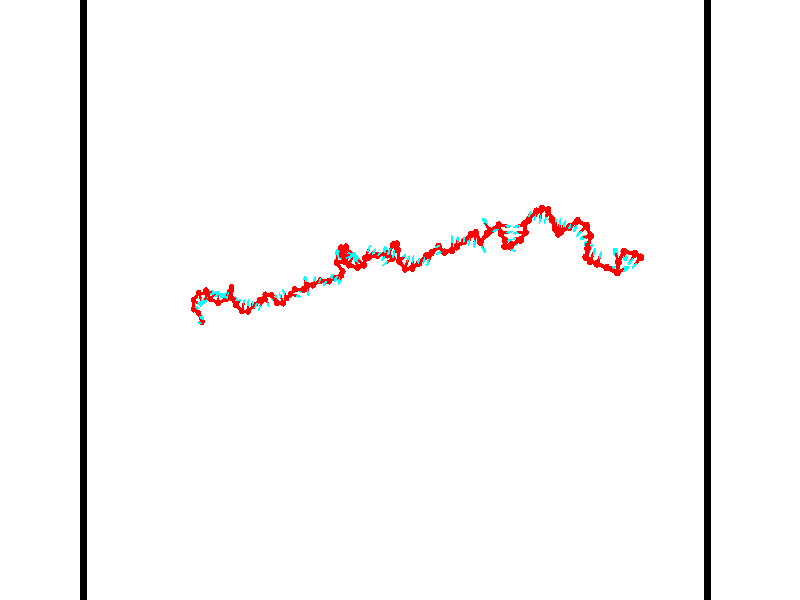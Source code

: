 // switches for output
#declare DRAW_BASES = 1; // possible values are 0, 1; only relevant for DNA ribbons
#declare DRAW_BASES_TYPE = 3; // possible values are 1, 2, 3; only relevant for DNA ribbons
#declare DRAW_FOG = 0; // set to 1 to enable fog

#include "colors.inc"

#include "transforms.inc"
background { rgb <1, 1, 1>}

#default {
   normal{
       ripples 0.25
       frequency 0.20
       turbulence 0.2
       lambda 5
   }
	finish {
		phong 0.1
		phong_size 40.
	}
}

// original window dimensions: 1024x640


// camera settings

camera {
	sky <-0, 1, 0>
	up <-0, 1, 0>
	right 1.6 * <0.99995, 0, 0.00999983>
	location <54.4867, 55, 106.329>
	look_at <55, 55, 55.0001>
	direction <0.513302, 0, -51.3289>
	angle 67.0682
}


# declare cpy_camera_pos = <54.4867, 55, 106.329>;
# if (DRAW_FOG = 1)
fog {
	fog_type 2
	up vnormalize(cpy_camera_pos)
	color rgbt<1,1,1,0.3>
	distance 1e-5
	fog_alt 3e-3
	fog_offset 88
}
# end


// LIGHTS

# declare lum = 6;
global_settings {
	ambient_light rgb lum * <0.05, 0.05, 0.05>
	max_trace_level 15
}# declare cpy_direct_light_amount = 0.25;
light_source
{	1000 * <-0.98995, -1, 1.00995>,
	rgb lum * cpy_direct_light_amount
	parallel
}

light_source
{	1000 * <0.98995, 1, -1.00995>,
	rgb lum * cpy_direct_light_amount
	parallel
}

// strand 0

// nucleotide -1

// particle -1
sphere {
	<36.485298, 53.284775, 49.528633> 0.250000
	pigment { color rgbt <1,0,0,0> }
	no_shadow
}
cylinder {
	<36.486847, 53.242577, 49.926399>,  <36.487774, 53.217258, 50.165058>, 0.100000
	pigment { color rgbt <1,0,0,0> }
	no_shadow
}
cylinder {
	<36.486847, 53.242577, 49.926399>,  <36.485298, 53.284775, 49.528633>, 0.100000
	pigment { color rgbt <1,0,0,0> }
	no_shadow
}

// particle -1
sphere {
	<36.486847, 53.242577, 49.926399> 0.100000
	pigment { color rgbt <1,0,0,0> }
	no_shadow
}
sphere {
	0, 1
	scale<0.080000,0.200000,0.300000>
	matrix <0.260725, 0.960131, 0.100847,
		-0.965405, 0.258878, 0.031222,
		0.003870, -0.105499, 0.994412,
		36.488007, 53.210926, 50.224724>
	pigment { color rgbt <0,1,1,0> }
	no_shadow
}
cylinder {
	<36.253651, 53.992481, 49.835373>,  <36.485298, 53.284775, 49.528633>, 0.130000
	pigment { color rgbt <1,0,0,0> }
	no_shadow
}

// nucleotide -1

// particle -1
sphere {
	<36.253651, 53.992481, 49.835373> 0.250000
	pigment { color rgbt <1,0,0,0> }
	no_shadow
}
cylinder {
	<36.499950, 53.790310, 50.077164>,  <36.647732, 53.669006, 50.222237>, 0.100000
	pigment { color rgbt <1,0,0,0> }
	no_shadow
}
cylinder {
	<36.499950, 53.790310, 50.077164>,  <36.253651, 53.992481, 49.835373>, 0.100000
	pigment { color rgbt <1,0,0,0> }
	no_shadow
}

// particle -1
sphere {
	<36.499950, 53.790310, 50.077164> 0.100000
	pigment { color rgbt <1,0,0,0> }
	no_shadow
}
sphere {
	0, 1
	scale<0.080000,0.200000,0.300000>
	matrix <0.473719, 0.850495, 0.228582,
		-0.629633, 0.145600, 0.763127,
		0.615753, -0.505430, 0.604473,
		36.684677, 53.638680, 50.258507>
	pigment { color rgbt <0,1,1,0> }
	no_shadow
}
cylinder {
	<36.066845, 54.288555, 50.594971>,  <36.253651, 53.992481, 49.835373>, 0.130000
	pigment { color rgbt <1,0,0,0> }
	no_shadow
}

// nucleotide -1

// particle -1
sphere {
	<36.066845, 54.288555, 50.594971> 0.250000
	pigment { color rgbt <1,0,0,0> }
	no_shadow
}
cylinder {
	<36.314816, 54.365875, 50.899162>,  <36.463600, 54.412266, 51.081676>, 0.100000
	pigment { color rgbt <1,0,0,0> }
	no_shadow
}
cylinder {
	<36.314816, 54.365875, 50.899162>,  <36.066845, 54.288555, 50.594971>, 0.100000
	pigment { color rgbt <1,0,0,0> }
	no_shadow
}

// particle -1
sphere {
	<36.314816, 54.365875, 50.899162> 0.100000
	pigment { color rgbt <1,0,0,0> }
	no_shadow
}
sphere {
	0, 1
	scale<0.080000,0.200000,0.300000>
	matrix <0.478518, 0.674963, -0.561646,
		-0.621860, 0.712082, 0.325930,
		0.619928, 0.193301, 0.760476,
		36.500793, 54.423866, 51.127304>
	pigment { color rgbt <0,1,1,0> }
	no_shadow
}
cylinder {
	<36.076710, 54.989563, 50.676037>,  <36.066845, 54.288555, 50.594971>, 0.130000
	pigment { color rgbt <1,0,0,0> }
	no_shadow
}

// nucleotide -1

// particle -1
sphere {
	<36.076710, 54.989563, 50.676037> 0.250000
	pigment { color rgbt <1,0,0,0> }
	no_shadow
}
cylinder {
	<36.415684, 54.809956, 50.789345>,  <36.619068, 54.702190, 50.857330>, 0.100000
	pigment { color rgbt <1,0,0,0> }
	no_shadow
}
cylinder {
	<36.415684, 54.809956, 50.789345>,  <36.076710, 54.989563, 50.676037>, 0.100000
	pigment { color rgbt <1,0,0,0> }
	no_shadow
}

// particle -1
sphere {
	<36.415684, 54.809956, 50.789345> 0.100000
	pigment { color rgbt <1,0,0,0> }
	no_shadow
}
sphere {
	0, 1
	scale<0.080000,0.200000,0.300000>
	matrix <0.516311, 0.572769, -0.636678,
		0.123631, 0.685797, 0.717215,
		0.847431, -0.449019, 0.283272,
		36.669914, 54.675251, 50.874325>
	pigment { color rgbt <0,1,1,0> }
	no_shadow
}
cylinder {
	<36.557961, 55.523792, 50.657574>,  <36.076710, 54.989563, 50.676037>, 0.130000
	pigment { color rgbt <1,0,0,0> }
	no_shadow
}

// nucleotide -1

// particle -1
sphere {
	<36.557961, 55.523792, 50.657574> 0.250000
	pigment { color rgbt <1,0,0,0> }
	no_shadow
}
cylinder {
	<36.676712, 55.147713, 50.590759>,  <36.747963, 54.922066, 50.550671>, 0.100000
	pigment { color rgbt <1,0,0,0> }
	no_shadow
}
cylinder {
	<36.676712, 55.147713, 50.590759>,  <36.557961, 55.523792, 50.657574>, 0.100000
	pigment { color rgbt <1,0,0,0> }
	no_shadow
}

// particle -1
sphere {
	<36.676712, 55.147713, 50.590759> 0.100000
	pigment { color rgbt <1,0,0,0> }
	no_shadow
}
sphere {
	0, 1
	scale<0.080000,0.200000,0.300000>
	matrix <0.463738, 0.294856, -0.835468,
		0.834753, 0.170571, 0.523539,
		0.296875, -0.940194, -0.167032,
		36.765774, 54.865654, 50.540649>
	pigment { color rgbt <0,1,1,0> }
	no_shadow
}
cylinder {
	<37.269989, 55.503746, 50.530212>,  <36.557961, 55.523792, 50.657574>, 0.130000
	pigment { color rgbt <1,0,0,0> }
	no_shadow
}

// nucleotide -1

// particle -1
sphere {
	<37.269989, 55.503746, 50.530212> 0.250000
	pigment { color rgbt <1,0,0,0> }
	no_shadow
}
cylinder {
	<37.087685, 55.203735, 50.338486>,  <36.978302, 55.023731, 50.223450>, 0.100000
	pigment { color rgbt <1,0,0,0> }
	no_shadow
}
cylinder {
	<37.087685, 55.203735, 50.338486>,  <37.269989, 55.503746, 50.530212>, 0.100000
	pigment { color rgbt <1,0,0,0> }
	no_shadow
}

// particle -1
sphere {
	<37.087685, 55.203735, 50.338486> 0.100000
	pigment { color rgbt <1,0,0,0> }
	no_shadow
}
sphere {
	0, 1
	scale<0.080000,0.200000,0.300000>
	matrix <0.450042, 0.270420, -0.851079,
		0.767946, -0.603602, 0.214295,
		-0.455763, -0.750025, -0.479315,
		36.950954, 54.978729, 50.194691>
	pigment { color rgbt <0,1,1,0> }
	no_shadow
}
cylinder {
	<37.375954, 55.706421, 51.162971>,  <37.269989, 55.503746, 50.530212>, 0.130000
	pigment { color rgbt <1,0,0,0> }
	no_shadow
}

// nucleotide -1

// particle -1
sphere {
	<37.375954, 55.706421, 51.162971> 0.250000
	pigment { color rgbt <1,0,0,0> }
	no_shadow
}
cylinder {
	<37.597549, 55.614250, 50.842972>,  <37.730507, 55.558949, 50.650970>, 0.100000
	pigment { color rgbt <1,0,0,0> }
	no_shadow
}
cylinder {
	<37.597549, 55.614250, 50.842972>,  <37.375954, 55.706421, 51.162971>, 0.100000
	pigment { color rgbt <1,0,0,0> }
	no_shadow
}

// particle -1
sphere {
	<37.597549, 55.614250, 50.842972> 0.100000
	pigment { color rgbt <1,0,0,0> }
	no_shadow
}
sphere {
	0, 1
	scale<0.080000,0.200000,0.300000>
	matrix <0.823343, 0.009314, 0.567468,
		-0.123309, -0.973045, 0.194880,
		0.553987, -0.230427, -0.800001,
		37.763744, 55.545120, 50.602970>
	pigment { color rgbt <0,1,1,0> }
	no_shadow
}
cylinder {
	<37.787102, 55.091145, 51.319233>,  <37.375954, 55.706421, 51.162971>, 0.130000
	pigment { color rgbt <1,0,0,0> }
	no_shadow
}

// nucleotide -1

// particle -1
sphere {
	<37.787102, 55.091145, 51.319233> 0.250000
	pigment { color rgbt <1,0,0,0> }
	no_shadow
}
cylinder {
	<37.963146, 55.298210, 51.025749>,  <38.068771, 55.422451, 50.849659>, 0.100000
	pigment { color rgbt <1,0,0,0> }
	no_shadow
}
cylinder {
	<37.963146, 55.298210, 51.025749>,  <37.787102, 55.091145, 51.319233>, 0.100000
	pigment { color rgbt <1,0,0,0> }
	no_shadow
}

// particle -1
sphere {
	<37.963146, 55.298210, 51.025749> 0.100000
	pigment { color rgbt <1,0,0,0> }
	no_shadow
}
sphere {
	0, 1
	scale<0.080000,0.200000,0.300000>
	matrix <0.870977, -0.047360, 0.489036,
		0.218408, -0.854272, -0.471718,
		0.440111, 0.517664, -0.733707,
		38.095181, 55.453510, 50.805637>
	pigment { color rgbt <0,1,1,0> }
	no_shadow
}
cylinder {
	<38.386456, 54.765766, 50.858925>,  <37.787102, 55.091145, 51.319233>, 0.130000
	pigment { color rgbt <1,0,0,0> }
	no_shadow
}

// nucleotide -1

// particle -1
sphere {
	<38.386456, 54.765766, 50.858925> 0.250000
	pigment { color rgbt <1,0,0,0> }
	no_shadow
}
cylinder {
	<38.404804, 55.149101, 50.971695>,  <38.415813, 55.379105, 51.039356>, 0.100000
	pigment { color rgbt <1,0,0,0> }
	no_shadow
}
cylinder {
	<38.404804, 55.149101, 50.971695>,  <38.386456, 54.765766, 50.858925>, 0.100000
	pigment { color rgbt <1,0,0,0> }
	no_shadow
}

// particle -1
sphere {
	<38.404804, 55.149101, 50.971695> 0.100000
	pigment { color rgbt <1,0,0,0> }
	no_shadow
}
sphere {
	0, 1
	scale<0.080000,0.200000,0.300000>
	matrix <0.827007, -0.194728, 0.527390,
		0.560317, 0.208963, -0.801486,
		0.045867, 0.958340, 0.281923,
		38.418564, 55.436604, 51.056271>
	pigment { color rgbt <0,1,1,0> }
	no_shadow
}
cylinder {
	<39.049408, 55.083668, 50.595959>,  <38.386456, 54.765766, 50.858925>, 0.130000
	pigment { color rgbt <1,0,0,0> }
	no_shadow
}

// nucleotide -1

// particle -1
sphere {
	<39.049408, 55.083668, 50.595959> 0.250000
	pigment { color rgbt <1,0,0,0> }
	no_shadow
}
cylinder {
	<38.903233, 55.224178, 50.940762>,  <38.815525, 55.308487, 51.147644>, 0.100000
	pigment { color rgbt <1,0,0,0> }
	no_shadow
}
cylinder {
	<38.903233, 55.224178, 50.940762>,  <39.049408, 55.083668, 50.595959>, 0.100000
	pigment { color rgbt <1,0,0,0> }
	no_shadow
}

// particle -1
sphere {
	<38.903233, 55.224178, 50.940762> 0.100000
	pigment { color rgbt <1,0,0,0> }
	no_shadow
}
sphere {
	0, 1
	scale<0.080000,0.200000,0.300000>
	matrix <0.912549, -0.047448, 0.406205,
		0.183591, 0.935068, -0.303220,
		-0.365442, 0.351279, 0.862007,
		38.793598, 55.329563, 51.199364>
	pigment { color rgbt <0,1,1,0> }
	no_shadow
}
cylinder {
	<39.472408, 55.670570, 50.827251>,  <39.049408, 55.083668, 50.595959>, 0.130000
	pigment { color rgbt <1,0,0,0> }
	no_shadow
}

// nucleotide -1

// particle -1
sphere {
	<39.472408, 55.670570, 50.827251> 0.250000
	pigment { color rgbt <1,0,0,0> }
	no_shadow
}
cylinder {
	<39.282440, 55.489758, 51.129276>,  <39.168461, 55.381271, 51.310490>, 0.100000
	pigment { color rgbt <1,0,0,0> }
	no_shadow
}
cylinder {
	<39.282440, 55.489758, 51.129276>,  <39.472408, 55.670570, 50.827251>, 0.100000
	pigment { color rgbt <1,0,0,0> }
	no_shadow
}

// particle -1
sphere {
	<39.282440, 55.489758, 51.129276> 0.100000
	pigment { color rgbt <1,0,0,0> }
	no_shadow
}
sphere {
	0, 1
	scale<0.080000,0.200000,0.300000>
	matrix <0.880018, -0.248241, 0.404900,
		0.004409, 0.856763, 0.515692,
		-0.474919, -0.452033, 0.755062,
		39.139965, 55.354149, 51.355793>
	pigment { color rgbt <0,1,1,0> }
	no_shadow
}
cylinder {
	<39.719864, 55.950264, 51.348309>,  <39.472408, 55.670570, 50.827251>, 0.130000
	pigment { color rgbt <1,0,0,0> }
	no_shadow
}

// nucleotide -1

// particle -1
sphere {
	<39.719864, 55.950264, 51.348309> 0.250000
	pigment { color rgbt <1,0,0,0> }
	no_shadow
}
cylinder {
	<39.576344, 55.587109, 51.435024>,  <39.490231, 55.369213, 51.487053>, 0.100000
	pigment { color rgbt <1,0,0,0> }
	no_shadow
}
cylinder {
	<39.576344, 55.587109, 51.435024>,  <39.719864, 55.950264, 51.348309>, 0.100000
	pigment { color rgbt <1,0,0,0> }
	no_shadow
}

// particle -1
sphere {
	<39.576344, 55.587109, 51.435024> 0.100000
	pigment { color rgbt <1,0,0,0> }
	no_shadow
}
sphere {
	0, 1
	scale<0.080000,0.200000,0.300000>
	matrix <0.901219, -0.276474, 0.333716,
		-0.243041, 0.315110, 0.917407,
		-0.358797, -0.907892, 0.216789,
		39.468704, 55.314739, 51.500061>
	pigment { color rgbt <0,1,1,0> }
	no_shadow
}
cylinder {
	<39.902939, 55.759357, 52.024212>,  <39.719864, 55.950264, 51.348309>, 0.130000
	pigment { color rgbt <1,0,0,0> }
	no_shadow
}

// nucleotide -1

// particle -1
sphere {
	<39.902939, 55.759357, 52.024212> 0.250000
	pigment { color rgbt <1,0,0,0> }
	no_shadow
}
cylinder {
	<39.886585, 55.413132, 51.824562>,  <39.876774, 55.205399, 51.704773>, 0.100000
	pigment { color rgbt <1,0,0,0> }
	no_shadow
}
cylinder {
	<39.886585, 55.413132, 51.824562>,  <39.902939, 55.759357, 52.024212>, 0.100000
	pigment { color rgbt <1,0,0,0> }
	no_shadow
}

// particle -1
sphere {
	<39.886585, 55.413132, 51.824562> 0.100000
	pigment { color rgbt <1,0,0,0> }
	no_shadow
}
sphere {
	0, 1
	scale<0.080000,0.200000,0.300000>
	matrix <0.956692, -0.178011, 0.230333,
		-0.288218, -0.468096, 0.835354,
		-0.040885, -0.865562, -0.499129,
		39.874321, 55.153461, 51.674824>
	pigment { color rgbt <0,1,1,0> }
	no_shadow
}
cylinder {
	<39.973923, 55.205162, 52.458900>,  <39.902939, 55.759357, 52.024212>, 0.130000
	pigment { color rgbt <1,0,0,0> }
	no_shadow
}

// nucleotide -1

// particle -1
sphere {
	<39.973923, 55.205162, 52.458900> 0.250000
	pigment { color rgbt <1,0,0,0> }
	no_shadow
}
cylinder {
	<40.107670, 55.129784, 52.089535>,  <40.187920, 55.084557, 51.867916>, 0.100000
	pigment { color rgbt <1,0,0,0> }
	no_shadow
}
cylinder {
	<40.107670, 55.129784, 52.089535>,  <39.973923, 55.205162, 52.458900>, 0.100000
	pigment { color rgbt <1,0,0,0> }
	no_shadow
}

// particle -1
sphere {
	<40.107670, 55.129784, 52.089535> 0.100000
	pigment { color rgbt <1,0,0,0> }
	no_shadow
}
sphere {
	0, 1
	scale<0.080000,0.200000,0.300000>
	matrix <0.928464, -0.102268, 0.357066,
		-0.161723, -0.976744, 0.140771,
		0.334366, -0.188447, -0.923410,
		40.207981, 55.073250, 51.812511>
	pigment { color rgbt <0,1,1,0> }
	no_shadow
}
cylinder {
	<40.431499, 54.669670, 52.586510>,  <39.973923, 55.205162, 52.458900>, 0.130000
	pigment { color rgbt <1,0,0,0> }
	no_shadow
}

// nucleotide -1

// particle -1
sphere {
	<40.431499, 54.669670, 52.586510> 0.250000
	pigment { color rgbt <1,0,0,0> }
	no_shadow
}
cylinder {
	<40.513351, 54.796780, 52.216183>,  <40.562462, 54.873047, 51.993984>, 0.100000
	pigment { color rgbt <1,0,0,0> }
	no_shadow
}
cylinder {
	<40.513351, 54.796780, 52.216183>,  <40.431499, 54.669670, 52.586510>, 0.100000
	pigment { color rgbt <1,0,0,0> }
	no_shadow
}

// particle -1
sphere {
	<40.513351, 54.796780, 52.216183> 0.100000
	pigment { color rgbt <1,0,0,0> }
	no_shadow
}
sphere {
	0, 1
	scale<0.080000,0.200000,0.300000>
	matrix <0.934757, -0.344089, 0.088502,
		-0.290440, -0.883527, -0.367457,
		0.204632, 0.317778, -0.925820,
		40.574741, 54.892113, 51.938438>
	pigment { color rgbt <0,1,1,0> }
	no_shadow
}
cylinder {
	<40.921322, 54.173401, 52.333786>,  <40.431499, 54.669670, 52.586510>, 0.130000
	pigment { color rgbt <1,0,0,0> }
	no_shadow
}

// nucleotide -1

// particle -1
sphere {
	<40.921322, 54.173401, 52.333786> 0.250000
	pigment { color rgbt <1,0,0,0> }
	no_shadow
}
cylinder {
	<40.963398, 54.523396, 52.144753>,  <40.988644, 54.733391, 52.031334>, 0.100000
	pigment { color rgbt <1,0,0,0> }
	no_shadow
}
cylinder {
	<40.963398, 54.523396, 52.144753>,  <40.921322, 54.173401, 52.333786>, 0.100000
	pigment { color rgbt <1,0,0,0> }
	no_shadow
}

// particle -1
sphere {
	<40.963398, 54.523396, 52.144753> 0.100000
	pigment { color rgbt <1,0,0,0> }
	no_shadow
}
sphere {
	0, 1
	scale<0.080000,0.200000,0.300000>
	matrix <0.990882, -0.132453, -0.024689,
		-0.084198, -0.465677, -0.880940,
		0.105186, 0.874986, -0.472583,
		40.994953, 54.785892, 52.002979>
	pigment { color rgbt <0,1,1,0> }
	no_shadow
}
cylinder {
	<41.289639, 54.139454, 51.640469>,  <40.921322, 54.173401, 52.333786>, 0.130000
	pigment { color rgbt <1,0,0,0> }
	no_shadow
}

// nucleotide -1

// particle -1
sphere {
	<41.289639, 54.139454, 51.640469> 0.250000
	pigment { color rgbt <1,0,0,0> }
	no_shadow
}
cylinder {
	<41.339359, 54.497772, 51.811165>,  <41.369190, 54.712761, 51.913582>, 0.100000
	pigment { color rgbt <1,0,0,0> }
	no_shadow
}
cylinder {
	<41.339359, 54.497772, 51.811165>,  <41.289639, 54.139454, 51.640469>, 0.100000
	pigment { color rgbt <1,0,0,0> }
	no_shadow
}

// particle -1
sphere {
	<41.339359, 54.497772, 51.811165> 0.100000
	pigment { color rgbt <1,0,0,0> }
	no_shadow
}
sphere {
	0, 1
	scale<0.080000,0.200000,0.300000>
	matrix <0.992233, -0.114290, -0.049104,
		0.004785, 0.429527, -0.903042,
		0.124300, 0.895793, 0.426737,
		41.376648, 54.766510, 51.939186>
	pigment { color rgbt <0,1,1,0> }
	no_shadow
}
cylinder {
	<41.725235, 54.583752, 51.282589>,  <41.289639, 54.139454, 51.640469>, 0.130000
	pigment { color rgbt <1,0,0,0> }
	no_shadow
}

// nucleotide -1

// particle -1
sphere {
	<41.725235, 54.583752, 51.282589> 0.250000
	pigment { color rgbt <1,0,0,0> }
	no_shadow
}
cylinder {
	<41.759377, 54.672573, 51.671104>,  <41.779861, 54.725868, 51.904213>, 0.100000
	pigment { color rgbt <1,0,0,0> }
	no_shadow
}
cylinder {
	<41.759377, 54.672573, 51.671104>,  <41.725235, 54.583752, 51.282589>, 0.100000
	pigment { color rgbt <1,0,0,0> }
	no_shadow
}

// particle -1
sphere {
	<41.759377, 54.672573, 51.671104> 0.100000
	pigment { color rgbt <1,0,0,0> }
	no_shadow
}
sphere {
	0, 1
	scale<0.080000,0.200000,0.300000>
	matrix <0.986822, -0.153341, -0.051657,
		0.137468, 0.962900, -0.232219,
		0.085350, 0.222058, 0.971291,
		41.784981, 54.739189, 51.962490>
	pigment { color rgbt <0,1,1,0> }
	no_shadow
}
cylinder {
	<42.290070, 54.997444, 51.493408>,  <41.725235, 54.583752, 51.282589>, 0.130000
	pigment { color rgbt <1,0,0,0> }
	no_shadow
}

// nucleotide -1

// particle -1
sphere {
	<42.290070, 54.997444, 51.493408> 0.250000
	pigment { color rgbt <1,0,0,0> }
	no_shadow
}
cylinder {
	<42.188892, 54.759541, 51.798637>,  <42.128185, 54.616798, 51.981777>, 0.100000
	pigment { color rgbt <1,0,0,0> }
	no_shadow
}
cylinder {
	<42.188892, 54.759541, 51.798637>,  <42.290070, 54.997444, 51.493408>, 0.100000
	pigment { color rgbt <1,0,0,0> }
	no_shadow
}

// particle -1
sphere {
	<42.188892, 54.759541, 51.798637> 0.100000
	pigment { color rgbt <1,0,0,0> }
	no_shadow
}
sphere {
	0, 1
	scale<0.080000,0.200000,0.300000>
	matrix <0.929953, -0.367007, 0.022208,
		0.266846, 0.715241, 0.645929,
		-0.252944, -0.594757, 0.763075,
		42.113010, 54.581112, 52.027561>
	pigment { color rgbt <0,1,1,0> }
	no_shadow
}
cylinder {
	<42.809364, 55.058968, 52.068905>,  <42.290070, 54.997444, 51.493408>, 0.130000
	pigment { color rgbt <1,0,0,0> }
	no_shadow
}

// nucleotide -1

// particle -1
sphere {
	<42.809364, 55.058968, 52.068905> 0.250000
	pigment { color rgbt <1,0,0,0> }
	no_shadow
}
cylinder {
	<42.604134, 54.715775, 52.059006>,  <42.480995, 54.509857, 52.053066>, 0.100000
	pigment { color rgbt <1,0,0,0> }
	no_shadow
}
cylinder {
	<42.604134, 54.715775, 52.059006>,  <42.809364, 55.058968, 52.068905>, 0.100000
	pigment { color rgbt <1,0,0,0> }
	no_shadow
}

// particle -1
sphere {
	<42.604134, 54.715775, 52.059006> 0.100000
	pigment { color rgbt <1,0,0,0> }
	no_shadow
}
sphere {
	0, 1
	scale<0.080000,0.200000,0.300000>
	matrix <0.856616, -0.510001, -0.078152,
		0.054431, -0.061299, 0.996634,
		-0.513075, -0.857987, -0.024750,
		42.450211, 54.458378, 52.051582>
	pigment { color rgbt <0,1,1,0> }
	no_shadow
}
cylinder {
	<43.089977, 55.385098, 52.725578>,  <42.809364, 55.058968, 52.068905>, 0.130000
	pigment { color rgbt <1,0,0,0> }
	no_shadow
}

// nucleotide -1

// particle -1
sphere {
	<43.089977, 55.385098, 52.725578> 0.250000
	pigment { color rgbt <1,0,0,0> }
	no_shadow
}
cylinder {
	<43.199902, 55.008141, 52.649292>,  <43.265858, 54.781967, 52.603519>, 0.100000
	pigment { color rgbt <1,0,0,0> }
	no_shadow
}
cylinder {
	<43.199902, 55.008141, 52.649292>,  <43.089977, 55.385098, 52.725578>, 0.100000
	pigment { color rgbt <1,0,0,0> }
	no_shadow
}

// particle -1
sphere {
	<43.199902, 55.008141, 52.649292> 0.100000
	pigment { color rgbt <1,0,0,0> }
	no_shadow
}
sphere {
	0, 1
	scale<0.080000,0.200000,0.300000>
	matrix <-0.916565, -0.316695, 0.244157,
		-0.290490, 0.107705, -0.950797,
		0.274816, -0.942392, -0.190716,
		43.282345, 54.725422, 52.592075>
	pigment { color rgbt <0,1,1,0> }
	no_shadow
}
cylinder {
	<43.508568, 55.362694, 52.023426>,  <43.089977, 55.385098, 52.725578>, 0.130000
	pigment { color rgbt <1,0,0,0> }
	no_shadow
}

// nucleotide -1

// particle -1
sphere {
	<43.508568, 55.362694, 52.023426> 0.250000
	pigment { color rgbt <1,0,0,0> }
	no_shadow
}
cylinder {
	<43.434647, 55.244858, 51.648392>,  <43.390293, 55.174156, 51.423370>, 0.100000
	pigment { color rgbt <1,0,0,0> }
	no_shadow
}
cylinder {
	<43.434647, 55.244858, 51.648392>,  <43.508568, 55.362694, 52.023426>, 0.100000
	pigment { color rgbt <1,0,0,0> }
	no_shadow
}

// particle -1
sphere {
	<43.434647, 55.244858, 51.648392> 0.100000
	pigment { color rgbt <1,0,0,0> }
	no_shadow
}
sphere {
	0, 1
	scale<0.080000,0.200000,0.300000>
	matrix <0.893743, 0.346407, -0.285002,
		0.408745, -0.890627, 0.199276,
		-0.184800, -0.294595, -0.937584,
		43.379208, 55.156479, 51.367115>
	pigment { color rgbt <0,1,1,0> }
	no_shadow
}
cylinder {
	<43.951046, 54.772446, 51.857998>,  <43.508568, 55.362694, 52.023426>, 0.130000
	pigment { color rgbt <1,0,0,0> }
	no_shadow
}

// nucleotide -1

// particle -1
sphere {
	<43.951046, 54.772446, 51.857998> 0.250000
	pigment { color rgbt <1,0,0,0> }
	no_shadow
}
cylinder {
	<43.848930, 55.015091, 51.556839>,  <43.787659, 55.160679, 51.376144>, 0.100000
	pigment { color rgbt <1,0,0,0> }
	no_shadow
}
cylinder {
	<43.848930, 55.015091, 51.556839>,  <43.951046, 54.772446, 51.857998>, 0.100000
	pigment { color rgbt <1,0,0,0> }
	no_shadow
}

// particle -1
sphere {
	<43.848930, 55.015091, 51.556839> 0.100000
	pigment { color rgbt <1,0,0,0> }
	no_shadow
}
sphere {
	0, 1
	scale<0.080000,0.200000,0.300000>
	matrix <0.964470, 0.214531, -0.154185,
		0.067988, -0.765506, -0.639827,
		-0.255293, 0.606611, -0.752893,
		43.772343, 55.197075, 51.330971>
	pigment { color rgbt <0,1,1,0> }
	no_shadow
}
cylinder {
	<44.442574, 54.752296, 51.378887>,  <43.951046, 54.772446, 51.857998>, 0.130000
	pigment { color rgbt <1,0,0,0> }
	no_shadow
}

// nucleotide -1

// particle -1
sphere {
	<44.442574, 54.752296, 51.378887> 0.250000
	pigment { color rgbt <1,0,0,0> }
	no_shadow
}
cylinder {
	<44.261768, 55.098469, 51.292435>,  <44.153286, 55.306171, 51.240562>, 0.100000
	pigment { color rgbt <1,0,0,0> }
	no_shadow
}
cylinder {
	<44.261768, 55.098469, 51.292435>,  <44.442574, 54.752296, 51.378887>, 0.100000
	pigment { color rgbt <1,0,0,0> }
	no_shadow
}

// particle -1
sphere {
	<44.261768, 55.098469, 51.292435> 0.100000
	pigment { color rgbt <1,0,0,0> }
	no_shadow
}
sphere {
	0, 1
	scale<0.080000,0.200000,0.300000>
	matrix <0.887047, 0.461630, -0.006677,
		0.093996, -0.194740, -0.976341,
		-0.452009, 0.865433, -0.216135,
		44.126167, 55.358097, 51.227592>
	pigment { color rgbt <0,1,1,0> }
	no_shadow
}
cylinder {
	<44.631371, 55.150810, 50.756874>,  <44.442574, 54.752296, 51.378887>, 0.130000
	pigment { color rgbt <1,0,0,0> }
	no_shadow
}

// nucleotide -1

// particle -1
sphere {
	<44.631371, 55.150810, 50.756874> 0.250000
	pigment { color rgbt <1,0,0,0> }
	no_shadow
}
cylinder {
	<44.513790, 55.418915, 51.029442>,  <44.443241, 55.579777, 51.192982>, 0.100000
	pigment { color rgbt <1,0,0,0> }
	no_shadow
}
cylinder {
	<44.513790, 55.418915, 51.029442>,  <44.631371, 55.150810, 50.756874>, 0.100000
	pigment { color rgbt <1,0,0,0> }
	no_shadow
}

// particle -1
sphere {
	<44.513790, 55.418915, 51.029442> 0.100000
	pigment { color rgbt <1,0,0,0> }
	no_shadow
}
sphere {
	0, 1
	scale<0.080000,0.200000,0.300000>
	matrix <0.930010, 0.365121, 0.042042,
		-0.220623, 0.646089, -0.730680,
		-0.293950, 0.670265, 0.681424,
		44.425606, 55.619995, 51.233868>
	pigment { color rgbt <0,1,1,0> }
	no_shadow
}
cylinder {
	<45.060196, 55.425949, 51.324306>,  <44.631371, 55.150810, 50.756874>, 0.130000
	pigment { color rgbt <1,0,0,0> }
	no_shadow
}

// nucleotide -1

// particle -1
sphere {
	<45.060196, 55.425949, 51.324306> 0.250000
	pigment { color rgbt <1,0,0,0> }
	no_shadow
}
cylinder {
	<45.425941, 55.355598, 51.178425>,  <45.645390, 55.313389, 51.090897>, 0.100000
	pigment { color rgbt <1,0,0,0> }
	no_shadow
}
cylinder {
	<45.425941, 55.355598, 51.178425>,  <45.060196, 55.425949, 51.324306>, 0.100000
	pigment { color rgbt <1,0,0,0> }
	no_shadow
}

// particle -1
sphere {
	<45.425941, 55.355598, 51.178425> 0.100000
	pigment { color rgbt <1,0,0,0> }
	no_shadow
}
sphere {
	0, 1
	scale<0.080000,0.200000,0.300000>
	matrix <0.307490, 0.887634, 0.342866,
		0.263421, -0.425646, 0.865699,
		0.914363, -0.175875, -0.364703,
		45.700249, 55.302837, 51.069016>
	pigment { color rgbt <0,1,1,0> }
	no_shadow
}
cylinder {
	<45.507011, 55.800732, 51.743507>,  <45.060196, 55.425949, 51.324306>, 0.130000
	pigment { color rgbt <1,0,0,0> }
	no_shadow
}

// nucleotide -1

// particle -1
sphere {
	<45.507011, 55.800732, 51.743507> 0.250000
	pigment { color rgbt <1,0,0,0> }
	no_shadow
}
cylinder {
	<45.702255, 55.737778, 51.400116>,  <45.819401, 55.700005, 51.194080>, 0.100000
	pigment { color rgbt <1,0,0,0> }
	no_shadow
}
cylinder {
	<45.702255, 55.737778, 51.400116>,  <45.507011, 55.800732, 51.743507>, 0.100000
	pigment { color rgbt <1,0,0,0> }
	no_shadow
}

// particle -1
sphere {
	<45.702255, 55.737778, 51.400116> 0.100000
	pigment { color rgbt <1,0,0,0> }
	no_shadow
}
sphere {
	0, 1
	scale<0.080000,0.200000,0.300000>
	matrix <0.460688, 0.881881, 0.100259,
		0.741296, -0.444427, 0.502956,
		0.488105, -0.157384, -0.858477,
		45.848686, 55.690563, 51.142574>
	pigment { color rgbt <0,1,1,0> }
	no_shadow
}
cylinder {
	<46.313595, 55.780666, 51.750290>,  <45.507011, 55.800732, 51.743507>, 0.130000
	pigment { color rgbt <1,0,0,0> }
	no_shadow
}

// nucleotide -1

// particle -1
sphere {
	<46.313595, 55.780666, 51.750290> 0.250000
	pigment { color rgbt <1,0,0,0> }
	no_shadow
}
cylinder {
	<46.211018, 55.879665, 51.376556>,  <46.149471, 55.939064, 51.152317>, 0.100000
	pigment { color rgbt <1,0,0,0> }
	no_shadow
}
cylinder {
	<46.211018, 55.879665, 51.376556>,  <46.313595, 55.780666, 51.750290>, 0.100000
	pigment { color rgbt <1,0,0,0> }
	no_shadow
}

// particle -1
sphere {
	<46.211018, 55.879665, 51.376556> 0.100000
	pigment { color rgbt <1,0,0,0> }
	no_shadow
}
sphere {
	0, 1
	scale<0.080000,0.200000,0.300000>
	matrix <0.642250, 0.766032, 0.026638,
		0.722323, -0.593246, -0.355400,
		-0.256445, 0.247497, -0.934335,
		46.134083, 55.953915, 51.096256>
	pigment { color rgbt <0,1,1,0> }
	no_shadow
}
cylinder {
	<46.633759, 55.815517, 52.496159>,  <46.313595, 55.780666, 51.750290>, 0.130000
	pigment { color rgbt <1,0,0,0> }
	no_shadow
}

// nucleotide -1

// particle -1
sphere {
	<46.633759, 55.815517, 52.496159> 0.250000
	pigment { color rgbt <1,0,0,0> }
	no_shadow
}
cylinder {
	<46.608784, 56.213539, 52.527065>,  <46.593800, 56.452351, 52.545609>, 0.100000
	pigment { color rgbt <1,0,0,0> }
	no_shadow
}
cylinder {
	<46.608784, 56.213539, 52.527065>,  <46.633759, 55.815517, 52.496159>, 0.100000
	pigment { color rgbt <1,0,0,0> }
	no_shadow
}

// particle -1
sphere {
	<46.608784, 56.213539, 52.527065> 0.100000
	pigment { color rgbt <1,0,0,0> }
	no_shadow
}
sphere {
	0, 1
	scale<0.080000,0.200000,0.300000>
	matrix <0.554710, 0.098955, -0.826139,
		-0.829698, -0.008726, -0.558144,
		-0.062440, 0.995054, 0.077263,
		46.590054, 56.512054, 52.550243>
	pigment { color rgbt <0,1,1,0> }
	no_shadow
}
cylinder {
	<46.893005, 56.084839, 53.110737>,  <46.633759, 55.815517, 52.496159>, 0.130000
	pigment { color rgbt <1,0,0,0> }
	no_shadow
}

// nucleotide -1

// particle -1
sphere {
	<46.893005, 56.084839, 53.110737> 0.250000
	pigment { color rgbt <1,0,0,0> }
	no_shadow
}
cylinder {
	<46.940681, 55.783775, 53.369751>,  <46.969288, 55.603138, 53.525158>, 0.100000
	pigment { color rgbt <1,0,0,0> }
	no_shadow
}
cylinder {
	<46.940681, 55.783775, 53.369751>,  <46.893005, 56.084839, 53.110737>, 0.100000
	pigment { color rgbt <1,0,0,0> }
	no_shadow
}

// particle -1
sphere {
	<46.940681, 55.783775, 53.369751> 0.100000
	pigment { color rgbt <1,0,0,0> }
	no_shadow
}
sphere {
	0, 1
	scale<0.080000,0.200000,0.300000>
	matrix <0.947494, 0.281137, 0.152371,
		-0.296729, 0.595373, 0.746648,
		0.119193, -0.752658, 0.647533,
		46.976440, 55.557980, 53.564011>
	pigment { color rgbt <0,1,1,0> }
	no_shadow
}
cylinder {
	<47.426476, 56.080723, 53.699959>,  <46.893005, 56.084839, 53.110737>, 0.130000
	pigment { color rgbt <1,0,0,0> }
	no_shadow
}

// nucleotide -1

// particle -1
sphere {
	<47.426476, 56.080723, 53.699959> 0.250000
	pigment { color rgbt <1,0,0,0> }
	no_shadow
}
cylinder {
	<47.556545, 56.337673, 53.977554>,  <47.634586, 56.491844, 54.144112>, 0.100000
	pigment { color rgbt <1,0,0,0> }
	no_shadow
}
cylinder {
	<47.556545, 56.337673, 53.977554>,  <47.426476, 56.080723, 53.699959>, 0.100000
	pigment { color rgbt <1,0,0,0> }
	no_shadow
}

// particle -1
sphere {
	<47.556545, 56.337673, 53.977554> 0.100000
	pigment { color rgbt <1,0,0,0> }
	no_shadow
}
sphere {
	0, 1
	scale<0.080000,0.200000,0.300000>
	matrix <0.840138, -0.533110, 0.099809,
		0.434087, 0.550589, -0.713036,
		0.325173, 0.642374, 0.693987,
		47.654099, 56.530384, 54.185749>
	pigment { color rgbt <0,1,1,0> }
	no_shadow
}
cylinder {
	<48.042030, 56.402760, 53.492725>,  <47.426476, 56.080723, 53.699959>, 0.130000
	pigment { color rgbt <1,0,0,0> }
	no_shadow
}

// nucleotide -1

// particle -1
sphere {
	<48.042030, 56.402760, 53.492725> 0.250000
	pigment { color rgbt <1,0,0,0> }
	no_shadow
}
cylinder {
	<48.062561, 56.395611, 53.892136>,  <48.074879, 56.391323, 54.131783>, 0.100000
	pigment { color rgbt <1,0,0,0> }
	no_shadow
}
cylinder {
	<48.062561, 56.395611, 53.892136>,  <48.042030, 56.402760, 53.492725>, 0.100000
	pigment { color rgbt <1,0,0,0> }
	no_shadow
}

// particle -1
sphere {
	<48.062561, 56.395611, 53.892136> 0.100000
	pigment { color rgbt <1,0,0,0> }
	no_shadow
}
sphere {
	0, 1
	scale<0.080000,0.200000,0.300000>
	matrix <0.939193, -0.339062, -0.054344,
		0.339532, 0.940594, -0.000617,
		0.051325, -0.017872, 0.998522,
		48.077957, 56.390251, 54.191692>
	pigment { color rgbt <0,1,1,0> }
	no_shadow
}
cylinder {
	<48.838360, 56.374039, 53.584141>,  <48.042030, 56.402760, 53.492725>, 0.130000
	pigment { color rgbt <1,0,0,0> }
	no_shadow
}

// nucleotide -1

// particle -1
sphere {
	<48.838360, 56.374039, 53.584141> 0.250000
	pigment { color rgbt <1,0,0,0> }
	no_shadow
}
cylinder {
	<48.662170, 56.265545, 53.926468>,  <48.556458, 56.200447, 54.131863>, 0.100000
	pigment { color rgbt <1,0,0,0> }
	no_shadow
}
cylinder {
	<48.662170, 56.265545, 53.926468>,  <48.838360, 56.374039, 53.584141>, 0.100000
	pigment { color rgbt <1,0,0,0> }
	no_shadow
}

// particle -1
sphere {
	<48.662170, 56.265545, 53.926468> 0.100000
	pigment { color rgbt <1,0,0,0> }
	no_shadow
}
sphere {
	0, 1
	scale<0.080000,0.200000,0.300000>
	matrix <0.801220, -0.548812, 0.238437,
		0.405009, 0.790720, 0.459054,
		-0.440471, -0.271233, 0.855814,
		48.530029, 56.184174, 54.183212>
	pigment { color rgbt <0,1,1,0> }
	no_shadow
}
cylinder {
	<49.355515, 56.565407, 54.054577>,  <48.838360, 56.374039, 53.584141>, 0.130000
	pigment { color rgbt <1,0,0,0> }
	no_shadow
}

// nucleotide -1

// particle -1
sphere {
	<49.355515, 56.565407, 54.054577> 0.250000
	pigment { color rgbt <1,0,0,0> }
	no_shadow
}
cylinder {
	<49.273373, 56.637207, 54.439411>,  <49.224087, 56.680286, 54.670311>, 0.100000
	pigment { color rgbt <1,0,0,0> }
	no_shadow
}
cylinder {
	<49.273373, 56.637207, 54.439411>,  <49.355515, 56.565407, 54.054577>, 0.100000
	pigment { color rgbt <1,0,0,0> }
	no_shadow
}

// particle -1
sphere {
	<49.273373, 56.637207, 54.439411> 0.100000
	pigment { color rgbt <1,0,0,0> }
	no_shadow
}
sphere {
	0, 1
	scale<0.080000,0.200000,0.300000>
	matrix <0.847365, -0.459262, 0.266556,
		0.489697, 0.869975, -0.057794,
		-0.205354, 0.179504, 0.962085,
		49.211765, 56.691059, 54.728035>
	pigment { color rgbt <0,1,1,0> }
	no_shadow
}
cylinder {
	<49.964771, 56.776890, 54.402546>,  <49.355515, 56.565407, 54.054577>, 0.130000
	pigment { color rgbt <1,0,0,0> }
	no_shadow
}

// nucleotide -1

// particle -1
sphere {
	<49.964771, 56.776890, 54.402546> 0.250000
	pigment { color rgbt <1,0,0,0> }
	no_shadow
}
cylinder {
	<49.737225, 56.619656, 54.691509>,  <49.600697, 56.525314, 54.864887>, 0.100000
	pigment { color rgbt <1,0,0,0> }
	no_shadow
}
cylinder {
	<49.737225, 56.619656, 54.691509>,  <49.964771, 56.776890, 54.402546>, 0.100000
	pigment { color rgbt <1,0,0,0> }
	no_shadow
}

// particle -1
sphere {
	<49.737225, 56.619656, 54.691509> 0.100000
	pigment { color rgbt <1,0,0,0> }
	no_shadow
}
sphere {
	0, 1
	scale<0.080000,0.200000,0.300000>
	matrix <0.815138, -0.386205, 0.431737,
		0.109287, 0.834462, 0.540120,
		-0.568865, -0.393089, 0.722408,
		49.566566, 56.501728, 54.908234>
	pigment { color rgbt <0,1,1,0> }
	no_shadow
}
cylinder {
	<50.135429, 57.009903, 55.121658>,  <49.964771, 56.776890, 54.402546>, 0.130000
	pigment { color rgbt <1,0,0,0> }
	no_shadow
}

// nucleotide -1

// particle -1
sphere {
	<50.135429, 57.009903, 55.121658> 0.250000
	pigment { color rgbt <1,0,0,0> }
	no_shadow
}
cylinder {
	<49.991600, 56.638004, 55.153328>,  <49.905300, 56.414864, 55.172329>, 0.100000
	pigment { color rgbt <1,0,0,0> }
	no_shadow
}
cylinder {
	<49.991600, 56.638004, 55.153328>,  <50.135429, 57.009903, 55.121658>, 0.100000
	pigment { color rgbt <1,0,0,0> }
	no_shadow
}

// particle -1
sphere {
	<49.991600, 56.638004, 55.153328> 0.100000
	pigment { color rgbt <1,0,0,0> }
	no_shadow
}
sphere {
	0, 1
	scale<0.080000,0.200000,0.300000>
	matrix <0.749493, -0.237231, 0.618046,
		-0.555845, 0.281579, 0.782144,
		-0.359577, -0.929750, 0.079178,
		49.883728, 56.359077, 55.177082>
	pigment { color rgbt <0,1,1,0> }
	no_shadow
}
cylinder {
	<49.651169, 57.640896, 55.472851>,  <50.135429, 57.009903, 55.121658>, 0.130000
	pigment { color rgbt <1,0,0,0> }
	no_shadow
}

// nucleotide -1

// particle -1
sphere {
	<49.651169, 57.640896, 55.472851> 0.250000
	pigment { color rgbt <1,0,0,0> }
	no_shadow
}
cylinder {
	<49.699657, 58.032288, 55.539650>,  <49.728748, 58.267124, 55.579727>, 0.100000
	pigment { color rgbt <1,0,0,0> }
	no_shadow
}
cylinder {
	<49.699657, 58.032288, 55.539650>,  <49.651169, 57.640896, 55.472851>, 0.100000
	pigment { color rgbt <1,0,0,0> }
	no_shadow
}

// particle -1
sphere {
	<49.699657, 58.032288, 55.539650> 0.100000
	pigment { color rgbt <1,0,0,0> }
	no_shadow
}
sphere {
	0, 1
	scale<0.080000,0.200000,0.300000>
	matrix <0.555058, -0.206290, 0.805826,
		0.822932, -0.004988, -0.568118,
		0.121217, 0.978478, 0.166994,
		49.736023, 58.325832, 55.589748>
	pigment { color rgbt <0,1,1,0> }
	no_shadow
}
cylinder {
	<50.358307, 57.703674, 55.508053>,  <49.651169, 57.640896, 55.472851>, 0.130000
	pigment { color rgbt <1,0,0,0> }
	no_shadow
}

// nucleotide -1

// particle -1
sphere {
	<50.358307, 57.703674, 55.508053> 0.250000
	pigment { color rgbt <1,0,0,0> }
	no_shadow
}
cylinder {
	<50.112320, 57.940491, 55.716400>,  <49.964729, 58.082581, 55.841408>, 0.100000
	pigment { color rgbt <1,0,0,0> }
	no_shadow
}
cylinder {
	<50.112320, 57.940491, 55.716400>,  <50.358307, 57.703674, 55.508053>, 0.100000
	pigment { color rgbt <1,0,0,0> }
	no_shadow
}

// particle -1
sphere {
	<50.112320, 57.940491, 55.716400> 0.100000
	pigment { color rgbt <1,0,0,0> }
	no_shadow
}
sphere {
	0, 1
	scale<0.080000,0.200000,0.300000>
	matrix <0.436405, -0.294638, 0.850141,
		0.656784, 0.750119, -0.077176,
		-0.614968, 0.592039, 0.520869,
		49.927830, 58.118103, 55.872662>
	pigment { color rgbt <0,1,1,0> }
	no_shadow
}
cylinder {
	<50.794140, 58.204987, 55.857510>,  <50.358307, 57.703674, 55.508053>, 0.130000
	pigment { color rgbt <1,0,0,0> }
	no_shadow
}

// nucleotide -1

// particle -1
sphere {
	<50.794140, 58.204987, 55.857510> 0.250000
	pigment { color rgbt <1,0,0,0> }
	no_shadow
}
cylinder {
	<50.462307, 58.099930, 56.054611>,  <50.263206, 58.036896, 56.172871>, 0.100000
	pigment { color rgbt <1,0,0,0> }
	no_shadow
}
cylinder {
	<50.462307, 58.099930, 56.054611>,  <50.794140, 58.204987, 55.857510>, 0.100000
	pigment { color rgbt <1,0,0,0> }
	no_shadow
}

// particle -1
sphere {
	<50.462307, 58.099930, 56.054611> 0.100000
	pigment { color rgbt <1,0,0,0> }
	no_shadow
}
sphere {
	0, 1
	scale<0.080000,0.200000,0.300000>
	matrix <0.551967, -0.252395, 0.794751,
		-0.084371, 0.931297, 0.354356,
		-0.829586, -0.262647, 0.492751,
		50.213432, 58.021137, 56.202435>
	pigment { color rgbt <0,1,1,0> }
	no_shadow
}
cylinder {
	<50.524731, 58.672184, 56.349701>,  <50.794140, 58.204987, 55.857510>, 0.130000
	pigment { color rgbt <1,0,0,0> }
	no_shadow
}

// nucleotide -1

// particle -1
sphere {
	<50.524731, 58.672184, 56.349701> 0.250000
	pigment { color rgbt <1,0,0,0> }
	no_shadow
}
cylinder {
	<50.479141, 58.293011, 56.468658>,  <50.451790, 58.065506, 56.540031>, 0.100000
	pigment { color rgbt <1,0,0,0> }
	no_shadow
}
cylinder {
	<50.479141, 58.293011, 56.468658>,  <50.524731, 58.672184, 56.349701>, 0.100000
	pigment { color rgbt <1,0,0,0> }
	no_shadow
}

// particle -1
sphere {
	<50.479141, 58.293011, 56.468658> 0.100000
	pigment { color rgbt <1,0,0,0> }
	no_shadow
}
sphere {
	0, 1
	scale<0.080000,0.200000,0.300000>
	matrix <0.628163, 0.163154, 0.760783,
		-0.769689, 0.273518, 0.576859,
		-0.113971, -0.947929, 0.297392,
		50.444950, 58.008633, 56.557877>
	pigment { color rgbt <0,1,1,0> }
	no_shadow
}
cylinder {
	<50.181690, 58.541836, 57.085842>,  <50.524731, 58.672184, 56.349701>, 0.130000
	pigment { color rgbt <1,0,0,0> }
	no_shadow
}

// nucleotide -1

// particle -1
sphere {
	<50.181690, 58.541836, 57.085842> 0.250000
	pigment { color rgbt <1,0,0,0> }
	no_shadow
}
cylinder {
	<50.476391, 58.293320, 56.979111>,  <50.653210, 58.144211, 56.915073>, 0.100000
	pigment { color rgbt <1,0,0,0> }
	no_shadow
}
cylinder {
	<50.476391, 58.293320, 56.979111>,  <50.181690, 58.541836, 57.085842>, 0.100000
	pigment { color rgbt <1,0,0,0> }
	no_shadow
}

// particle -1
sphere {
	<50.476391, 58.293320, 56.979111> 0.100000
	pigment { color rgbt <1,0,0,0> }
	no_shadow
}
sphere {
	0, 1
	scale<0.080000,0.200000,0.300000>
	matrix <0.446811, 0.151148, 0.881768,
		-0.507503, -0.768865, 0.388957,
		0.736750, -0.621290, -0.266830,
		50.697414, 58.106934, 56.899063>
	pigment { color rgbt <0,1,1,0> }
	no_shadow
}
cylinder {
	<50.287018, 58.044376, 57.593361>,  <50.181690, 58.541836, 57.085842>, 0.130000
	pigment { color rgbt <1,0,0,0> }
	no_shadow
}

// nucleotide -1

// particle -1
sphere {
	<50.287018, 58.044376, 57.593361> 0.250000
	pigment { color rgbt <1,0,0,0> }
	no_shadow
}
cylinder {
	<50.641479, 58.027527, 57.408775>,  <50.854156, 58.017418, 57.298023>, 0.100000
	pigment { color rgbt <1,0,0,0> }
	no_shadow
}
cylinder {
	<50.641479, 58.027527, 57.408775>,  <50.287018, 58.044376, 57.593361>, 0.100000
	pigment { color rgbt <1,0,0,0> }
	no_shadow
}

// particle -1
sphere {
	<50.641479, 58.027527, 57.408775> 0.100000
	pigment { color rgbt <1,0,0,0> }
	no_shadow
}
sphere {
	0, 1
	scale<0.080000,0.200000,0.300000>
	matrix <0.462169, 0.008232, 0.886754,
		-0.033552, -0.999079, 0.026762,
		0.886157, -0.042121, -0.461467,
		50.907326, 58.014889, 57.270336>
	pigment { color rgbt <0,1,1,0> }
	no_shadow
}
cylinder {
	<50.828014, 57.365871, 57.522278>,  <50.287018, 58.044376, 57.593361>, 0.130000
	pigment { color rgbt <1,0,0,0> }
	no_shadow
}

// nucleotide -1

// particle -1
sphere {
	<50.828014, 57.365871, 57.522278> 0.250000
	pigment { color rgbt <1,0,0,0> }
	no_shadow
}
cylinder {
	<51.031658, 57.710152, 57.521980>,  <51.153843, 57.916721, 57.521801>, 0.100000
	pigment { color rgbt <1,0,0,0> }
	no_shadow
}
cylinder {
	<51.031658, 57.710152, 57.521980>,  <50.828014, 57.365871, 57.522278>, 0.100000
	pigment { color rgbt <1,0,0,0> }
	no_shadow
}

// particle -1
sphere {
	<51.031658, 57.710152, 57.521980> 0.100000
	pigment { color rgbt <1,0,0,0> }
	no_shadow
}
sphere {
	0, 1
	scale<0.080000,0.200000,0.300000>
	matrix <0.403528, -0.237923, 0.883492,
		0.760244, -0.450096, -0.468446,
		0.509110, 0.860701, -0.000747,
		51.184391, 57.968361, 57.521755>
	pigment { color rgbt <0,1,1,0> }
	no_shadow
}
cylinder {
	<51.558281, 57.186710, 57.607132>,  <50.828014, 57.365871, 57.522278>, 0.130000
	pigment { color rgbt <1,0,0,0> }
	no_shadow
}

// nucleotide -1

// particle -1
sphere {
	<51.558281, 57.186710, 57.607132> 0.250000
	pigment { color rgbt <1,0,0,0> }
	no_shadow
}
cylinder {
	<51.457981, 57.539894, 57.765884>,  <51.397800, 57.751804, 57.861137>, 0.100000
	pigment { color rgbt <1,0,0,0> }
	no_shadow
}
cylinder {
	<51.457981, 57.539894, 57.765884>,  <51.558281, 57.186710, 57.607132>, 0.100000
	pigment { color rgbt <1,0,0,0> }
	no_shadow
}

// particle -1
sphere {
	<51.457981, 57.539894, 57.765884> 0.100000
	pigment { color rgbt <1,0,0,0> }
	no_shadow
}
sphere {
	0, 1
	scale<0.080000,0.200000,0.300000>
	matrix <0.461305, -0.251453, 0.850864,
		0.851072, 0.396437, -0.344260,
		-0.250748, 0.882955, 0.396883,
		51.382755, 57.804779, 57.884949>
	pigment { color rgbt <0,1,1,0> }
	no_shadow
}
cylinder {
	<52.086666, 57.322445, 57.973263>,  <51.558281, 57.186710, 57.607132>, 0.130000
	pigment { color rgbt <1,0,0,0> }
	no_shadow
}

// nucleotide -1

// particle -1
sphere {
	<52.086666, 57.322445, 57.973263> 0.250000
	pigment { color rgbt <1,0,0,0> }
	no_shadow
}
cylinder {
	<51.784008, 57.535912, 58.124359>,  <51.602413, 57.663990, 58.215019>, 0.100000
	pigment { color rgbt <1,0,0,0> }
	no_shadow
}
cylinder {
	<51.784008, 57.535912, 58.124359>,  <52.086666, 57.322445, 57.973263>, 0.100000
	pigment { color rgbt <1,0,0,0> }
	no_shadow
}

// particle -1
sphere {
	<51.784008, 57.535912, 58.124359> 0.100000
	pigment { color rgbt <1,0,0,0> }
	no_shadow
}
sphere {
	0, 1
	scale<0.080000,0.200000,0.300000>
	matrix <0.463277, 0.029919, 0.885708,
		0.461369, 0.845167, -0.269872,
		-0.756646, 0.533664, 0.377743,
		51.557014, 57.696011, 58.237682>
	pigment { color rgbt <0,1,1,0> }
	no_shadow
}
cylinder {
	<52.155460, 57.825756, 57.370399>,  <52.086666, 57.322445, 57.973263>, 0.130000
	pigment { color rgbt <1,0,0,0> }
	no_shadow
}

// nucleotide -1

// particle -1
sphere {
	<52.155460, 57.825756, 57.370399> 0.250000
	pigment { color rgbt <1,0,0,0> }
	no_shadow
}
cylinder {
	<52.318840, 58.186554, 57.314430>,  <52.416866, 58.403034, 57.280849>, 0.100000
	pigment { color rgbt <1,0,0,0> }
	no_shadow
}
cylinder {
	<52.318840, 58.186554, 57.314430>,  <52.155460, 57.825756, 57.370399>, 0.100000
	pigment { color rgbt <1,0,0,0> }
	no_shadow
}

// particle -1
sphere {
	<52.318840, 58.186554, 57.314430> 0.100000
	pigment { color rgbt <1,0,0,0> }
	no_shadow
}
sphere {
	0, 1
	scale<0.080000,0.200000,0.300000>
	matrix <0.886533, -0.428511, -0.174465,
		-0.217323, -0.052783, -0.974671,
		0.408449, 0.901994, -0.139919,
		52.441376, 58.457153, 57.272453>
	pigment { color rgbt <0,1,1,0> }
	no_shadow
}
cylinder {
	<52.419708, 57.926979, 56.688862>,  <52.155460, 57.825756, 57.370399>, 0.130000
	pigment { color rgbt <1,0,0,0> }
	no_shadow
}

// nucleotide -1

// particle -1
sphere {
	<52.419708, 57.926979, 56.688862> 0.250000
	pigment { color rgbt <1,0,0,0> }
	no_shadow
}
cylinder {
	<52.661446, 58.136883, 56.928665>,  <52.806488, 58.262825, 57.072548>, 0.100000
	pigment { color rgbt <1,0,0,0> }
	no_shadow
}
cylinder {
	<52.661446, 58.136883, 56.928665>,  <52.419708, 57.926979, 56.688862>, 0.100000
	pigment { color rgbt <1,0,0,0> }
	no_shadow
}

// particle -1
sphere {
	<52.661446, 58.136883, 56.928665> 0.100000
	pigment { color rgbt <1,0,0,0> }
	no_shadow
}
sphere {
	0, 1
	scale<0.080000,0.200000,0.300000>
	matrix <0.786394, -0.513677, -0.343104,
		0.127905, 0.678797, -0.723100,
		0.604339, 0.524757, 0.599504,
		52.842747, 58.294312, 57.108517>
	pigment { color rgbt <0,1,1,0> }
	no_shadow
}
cylinder {
	<53.099361, 58.079166, 56.324112>,  <52.419708, 57.926979, 56.688862>, 0.130000
	pigment { color rgbt <1,0,0,0> }
	no_shadow
}

// nucleotide -1

// particle -1
sphere {
	<53.099361, 58.079166, 56.324112> 0.250000
	pigment { color rgbt <1,0,0,0> }
	no_shadow
}
cylinder {
	<53.201641, 58.113060, 56.709328>,  <53.263008, 58.133396, 56.940456>, 0.100000
	pigment { color rgbt <1,0,0,0> }
	no_shadow
}
cylinder {
	<53.201641, 58.113060, 56.709328>,  <53.099361, 58.079166, 56.324112>, 0.100000
	pigment { color rgbt <1,0,0,0> }
	no_shadow
}

// particle -1
sphere {
	<53.201641, 58.113060, 56.709328> 0.100000
	pigment { color rgbt <1,0,0,0> }
	no_shadow
}
sphere {
	0, 1
	scale<0.080000,0.200000,0.300000>
	matrix <0.734343, -0.664916, -0.136478,
		0.628774, 0.742096, -0.232242,
		0.255701, 0.084731, 0.963036,
		53.278351, 58.138481, 56.998238>
	pigment { color rgbt <0,1,1,0> }
	no_shadow
}
cylinder {
	<53.848221, 58.193703, 56.378109>,  <53.099361, 58.079166, 56.324112>, 0.130000
	pigment { color rgbt <1,0,0,0> }
	no_shadow
}

// nucleotide -1

// particle -1
sphere {
	<53.848221, 58.193703, 56.378109> 0.250000
	pigment { color rgbt <1,0,0,0> }
	no_shadow
}
cylinder {
	<53.705322, 57.985435, 56.688278>,  <53.619583, 57.860477, 56.874382>, 0.100000
	pigment { color rgbt <1,0,0,0> }
	no_shadow
}
cylinder {
	<53.705322, 57.985435, 56.688278>,  <53.848221, 58.193703, 56.378109>, 0.100000
	pigment { color rgbt <1,0,0,0> }
	no_shadow
}

// particle -1
sphere {
	<53.705322, 57.985435, 56.688278> 0.100000
	pigment { color rgbt <1,0,0,0> }
	no_shadow
}
sphere {
	0, 1
	scale<0.080000,0.200000,0.300000>
	matrix <0.620077, -0.753070, -0.219979,
		0.698484, 0.402236, 0.591883,
		-0.357246, -0.520665, 0.775425,
		53.598148, 57.829235, 56.920906>
	pigment { color rgbt <0,1,1,0> }
	no_shadow
}
cylinder {
	<54.377628, 57.848061, 56.808842>,  <53.848221, 58.193703, 56.378109>, 0.130000
	pigment { color rgbt <1,0,0,0> }
	no_shadow
}

// nucleotide -1

// particle -1
sphere {
	<54.377628, 57.848061, 56.808842> 0.250000
	pigment { color rgbt <1,0,0,0> }
	no_shadow
}
cylinder {
	<54.048531, 57.647327, 56.915619>,  <53.851074, 57.526886, 56.979683>, 0.100000
	pigment { color rgbt <1,0,0,0> }
	no_shadow
}
cylinder {
	<54.048531, 57.647327, 56.915619>,  <54.377628, 57.848061, 56.808842>, 0.100000
	pigment { color rgbt <1,0,0,0> }
	no_shadow
}

// particle -1
sphere {
	<54.048531, 57.647327, 56.915619> 0.100000
	pigment { color rgbt <1,0,0,0> }
	no_shadow
}
sphere {
	0, 1
	scale<0.080000,0.200000,0.300000>
	matrix <0.531162, -0.845983, 0.046687,
		0.202397, 0.180200, 0.962582,
		-0.822741, -0.501837, 0.266939,
		53.801708, 57.496777, 56.995701>
	pigment { color rgbt <0,1,1,0> }
	no_shadow
}
cylinder {
	<53.977116, 58.041328, 57.493130>,  <54.377628, 57.848061, 56.808842>, 0.130000
	pigment { color rgbt <1,0,0,0> }
	no_shadow
}

// nucleotide -1

// particle -1
sphere {
	<53.977116, 58.041328, 57.493130> 0.250000
	pigment { color rgbt <1,0,0,0> }
	no_shadow
}
cylinder {
	<53.860458, 58.225292, 57.828613>,  <53.790466, 58.335670, 58.029903>, 0.100000
	pigment { color rgbt <1,0,0,0> }
	no_shadow
}
cylinder {
	<53.860458, 58.225292, 57.828613>,  <53.977116, 58.041328, 57.493130>, 0.100000
	pigment { color rgbt <1,0,0,0> }
	no_shadow
}

// particle -1
sphere {
	<53.860458, 58.225292, 57.828613> 0.100000
	pigment { color rgbt <1,0,0,0> }
	no_shadow
}
sphere {
	0, 1
	scale<0.080000,0.200000,0.300000>
	matrix <0.812261, -0.343986, 0.471069,
		0.505151, 0.818633, -0.273244,
		-0.291640, 0.459906, 0.838709,
		53.772964, 58.363262, 58.080227>
	pigment { color rgbt <0,1,1,0> }
	no_shadow
}
cylinder {
	<54.417603, 58.699810, 57.792316>,  <53.977116, 58.041328, 57.493130>, 0.130000
	pigment { color rgbt <1,0,0,0> }
	no_shadow
}

// nucleotide -1

// particle -1
sphere {
	<54.417603, 58.699810, 57.792316> 0.250000
	pigment { color rgbt <1,0,0,0> }
	no_shadow
}
cylinder {
	<54.240189, 58.420425, 58.016968>,  <54.133739, 58.252796, 58.151760>, 0.100000
	pigment { color rgbt <1,0,0,0> }
	no_shadow
}
cylinder {
	<54.240189, 58.420425, 58.016968>,  <54.417603, 58.699810, 57.792316>, 0.100000
	pigment { color rgbt <1,0,0,0> }
	no_shadow
}

// particle -1
sphere {
	<54.240189, 58.420425, 58.016968> 0.100000
	pigment { color rgbt <1,0,0,0> }
	no_shadow
}
sphere {
	0, 1
	scale<0.080000,0.200000,0.300000>
	matrix <0.894328, -0.303783, 0.328471,
		-0.058810, 0.647971, 0.759391,
		-0.443530, -0.698462, 0.561633,
		54.107128, 58.210888, 58.185459>
	pigment { color rgbt <0,1,1,0> }
	no_shadow
}
cylinder {
	<54.727757, 58.707016, 58.458920>,  <54.417603, 58.699810, 57.792316>, 0.130000
	pigment { color rgbt <1,0,0,0> }
	no_shadow
}

// nucleotide -1

// particle -1
sphere {
	<54.727757, 58.707016, 58.458920> 0.250000
	pigment { color rgbt <1,0,0,0> }
	no_shadow
}
cylinder {
	<54.589737, 58.332478, 58.433014>,  <54.506924, 58.107754, 58.417469>, 0.100000
	pigment { color rgbt <1,0,0,0> }
	no_shadow
}
cylinder {
	<54.589737, 58.332478, 58.433014>,  <54.727757, 58.707016, 58.458920>, 0.100000
	pigment { color rgbt <1,0,0,0> }
	no_shadow
}

// particle -1
sphere {
	<54.589737, 58.332478, 58.433014> 0.100000
	pigment { color rgbt <1,0,0,0> }
	no_shadow
}
sphere {
	0, 1
	scale<0.080000,0.200000,0.300000>
	matrix <0.923498, -0.351016, 0.154724,
		-0.167610, -0.006423, 0.985832,
		-0.345049, -0.936348, -0.064766,
		54.486221, 58.051575, 58.413586>
	pigment { color rgbt <0,1,1,0> }
	no_shadow
}
cylinder {
	<54.792263, 58.273327, 59.048195>,  <54.727757, 58.707016, 58.458920>, 0.130000
	pigment { color rgbt <1,0,0,0> }
	no_shadow
}

// nucleotide -1

// particle -1
sphere {
	<54.792263, 58.273327, 59.048195> 0.250000
	pigment { color rgbt <1,0,0,0> }
	no_shadow
}
cylinder {
	<54.828201, 58.089832, 58.694588>,  <54.849762, 57.979736, 58.482422>, 0.100000
	pigment { color rgbt <1,0,0,0> }
	no_shadow
}
cylinder {
	<54.828201, 58.089832, 58.694588>,  <54.792263, 58.273327, 59.048195>, 0.100000
	pigment { color rgbt <1,0,0,0> }
	no_shadow
}

// particle -1
sphere {
	<54.828201, 58.089832, 58.694588> 0.100000
	pigment { color rgbt <1,0,0,0> }
	no_shadow
}
sphere {
	0, 1
	scale<0.080000,0.200000,0.300000>
	matrix <0.934258, -0.268737, 0.234398,
		-0.345095, -0.846962, 0.404431,
		0.089841, -0.458732, -0.884021,
		54.855152, 57.952213, 58.429382>
	pigment { color rgbt <0,1,1,0> }
	no_shadow
}
cylinder {
	<54.896595, 57.546932, 59.215431>,  <54.792263, 58.273327, 59.048195>, 0.130000
	pigment { color rgbt <1,0,0,0> }
	no_shadow
}

// nucleotide -1

// particle -1
sphere {
	<54.896595, 57.546932, 59.215431> 0.250000
	pigment { color rgbt <1,0,0,0> }
	no_shadow
}
cylinder {
	<55.111481, 57.709534, 58.919823>,  <55.240414, 57.807095, 58.742458>, 0.100000
	pigment { color rgbt <1,0,0,0> }
	no_shadow
}
cylinder {
	<55.111481, 57.709534, 58.919823>,  <54.896595, 57.546932, 59.215431>, 0.100000
	pigment { color rgbt <1,0,0,0> }
	no_shadow
}

// particle -1
sphere {
	<55.111481, 57.709534, 58.919823> 0.100000
	pigment { color rgbt <1,0,0,0> }
	no_shadow
}
sphere {
	0, 1
	scale<0.080000,0.200000,0.300000>
	matrix <0.823268, -0.443218, 0.354664,
		-0.183376, -0.798945, -0.572765,
		0.537217, 0.406503, -0.739022,
		55.272644, 57.831486, 58.698116>
	pigment { color rgbt <0,1,1,0> }
	no_shadow
}
cylinder {
	<55.349209, 57.029720, 58.879250>,  <54.896595, 57.546932, 59.215431>, 0.130000
	pigment { color rgbt <1,0,0,0> }
	no_shadow
}

// nucleotide -1

// particle -1
sphere {
	<55.349209, 57.029720, 58.879250> 0.250000
	pigment { color rgbt <1,0,0,0> }
	no_shadow
}
cylinder {
	<55.494431, 57.398556, 58.825676>,  <55.581562, 57.619858, 58.793533>, 0.100000
	pigment { color rgbt <1,0,0,0> }
	no_shadow
}
cylinder {
	<55.494431, 57.398556, 58.825676>,  <55.349209, 57.029720, 58.879250>, 0.100000
	pigment { color rgbt <1,0,0,0> }
	no_shadow
}

// particle -1
sphere {
	<55.494431, 57.398556, 58.825676> 0.100000
	pigment { color rgbt <1,0,0,0> }
	no_shadow
}
sphere {
	0, 1
	scale<0.080000,0.200000,0.300000>
	matrix <0.919545, -0.331362, 0.211274,
		0.150433, -0.199861, -0.968207,
		0.363052, 0.922093, -0.133934,
		55.603348, 57.675182, 58.785496>
	pigment { color rgbt <0,1,1,0> }
	no_shadow
}
cylinder {
	<55.926636, 57.104156, 58.409546>,  <55.349209, 57.029720, 58.879250>, 0.130000
	pigment { color rgbt <1,0,0,0> }
	no_shadow
}

// nucleotide -1

// particle -1
sphere {
	<55.926636, 57.104156, 58.409546> 0.250000
	pigment { color rgbt <1,0,0,0> }
	no_shadow
}
cylinder {
	<55.962357, 57.419239, 58.653366>,  <55.983788, 57.608288, 58.799656>, 0.100000
	pigment { color rgbt <1,0,0,0> }
	no_shadow
}
cylinder {
	<55.962357, 57.419239, 58.653366>,  <55.926636, 57.104156, 58.409546>, 0.100000
	pigment { color rgbt <1,0,0,0> }
	no_shadow
}

// particle -1
sphere {
	<55.962357, 57.419239, 58.653366> 0.100000
	pigment { color rgbt <1,0,0,0> }
	no_shadow
}
sphere {
	0, 1
	scale<0.080000,0.200000,0.300000>
	matrix <0.927935, -0.288160, 0.236433,
		0.361886, 0.544506, -0.756671,
		0.089303, 0.787704, 0.609547,
		55.989147, 57.655552, 58.836231>
	pigment { color rgbt <0,1,1,0> }
	no_shadow
}
cylinder {
	<56.508266, 57.460468, 58.207706>,  <55.926636, 57.104156, 58.409546>, 0.130000
	pigment { color rgbt <1,0,0,0> }
	no_shadow
}

// nucleotide -1

// particle -1
sphere {
	<56.508266, 57.460468, 58.207706> 0.250000
	pigment { color rgbt <1,0,0,0> }
	no_shadow
}
cylinder {
	<56.458763, 57.530411, 58.598419>,  <56.429062, 57.572376, 58.832848>, 0.100000
	pigment { color rgbt <1,0,0,0> }
	no_shadow
}
cylinder {
	<56.458763, 57.530411, 58.598419>,  <56.508266, 57.460468, 58.207706>, 0.100000
	pigment { color rgbt <1,0,0,0> }
	no_shadow
}

// particle -1
sphere {
	<56.458763, 57.530411, 58.598419> 0.100000
	pigment { color rgbt <1,0,0,0> }
	no_shadow
}
sphere {
	0, 1
	scale<0.080000,0.200000,0.300000>
	matrix <0.966088, -0.203576, 0.158845,
		0.226625, 0.963318, -0.143733,
		-0.123757, 0.174857, 0.976785,
		56.421635, 57.582867, 58.891457>
	pigment { color rgbt <0,1,1,0> }
	no_shadow
}
cylinder {
	<57.060570, 57.925823, 58.469887>,  <56.508266, 57.460468, 58.207706>, 0.130000
	pigment { color rgbt <1,0,0,0> }
	no_shadow
}

// nucleotide -1

// particle -1
sphere {
	<57.060570, 57.925823, 58.469887> 0.250000
	pigment { color rgbt <1,0,0,0> }
	no_shadow
}
cylinder {
	<56.933800, 57.726547, 58.792717>,  <56.857738, 57.606983, 58.986416>, 0.100000
	pigment { color rgbt <1,0,0,0> }
	no_shadow
}
cylinder {
	<56.933800, 57.726547, 58.792717>,  <57.060570, 57.925823, 58.469887>, 0.100000
	pigment { color rgbt <1,0,0,0> }
	no_shadow
}

// particle -1
sphere {
	<56.933800, 57.726547, 58.792717> 0.100000
	pigment { color rgbt <1,0,0,0> }
	no_shadow
}
sphere {
	0, 1
	scale<0.080000,0.200000,0.300000>
	matrix <0.930588, -0.327700, 0.163150,
		0.183198, 0.802758, 0.567467,
		-0.316929, -0.498189, 0.807071,
		56.838722, 57.577091, 59.034840>
	pigment { color rgbt <0,1,1,0> }
	no_shadow
}
cylinder {
	<57.436245, 58.094833, 59.126846>,  <57.060570, 57.925823, 58.469887>, 0.130000
	pigment { color rgbt <1,0,0,0> }
	no_shadow
}

// nucleotide -1

// particle -1
sphere {
	<57.436245, 58.094833, 59.126846> 0.250000
	pigment { color rgbt <1,0,0,0> }
	no_shadow
}
cylinder {
	<57.278450, 57.731541, 59.182686>,  <57.183773, 57.513565, 59.216190>, 0.100000
	pigment { color rgbt <1,0,0,0> }
	no_shadow
}
cylinder {
	<57.278450, 57.731541, 59.182686>,  <57.436245, 58.094833, 59.126846>, 0.100000
	pigment { color rgbt <1,0,0,0> }
	no_shadow
}

// particle -1
sphere {
	<57.278450, 57.731541, 59.182686> 0.100000
	pigment { color rgbt <1,0,0,0> }
	no_shadow
}
sphere {
	0, 1
	scale<0.080000,0.200000,0.300000>
	matrix <0.884357, -0.333988, 0.326136,
		-0.249586, 0.252108, 0.934959,
		-0.394487, -0.908236, 0.139595,
		57.160103, 57.459068, 59.224564>
	pigment { color rgbt <0,1,1,0> }
	no_shadow
}
cylinder {
	<57.997269, 58.519424, 58.762966>,  <57.436245, 58.094833, 59.126846>, 0.130000
	pigment { color rgbt <1,0,0,0> }
	no_shadow
}

// nucleotide -1

// particle -1
sphere {
	<57.997269, 58.519424, 58.762966> 0.250000
	pigment { color rgbt <1,0,0,0> }
	no_shadow
}
cylinder {
	<57.929039, 58.490425, 59.156036>,  <57.888100, 58.473026, 59.391880>, 0.100000
	pigment { color rgbt <1,0,0,0> }
	no_shadow
}
cylinder {
	<57.929039, 58.490425, 59.156036>,  <57.997269, 58.519424, 58.762966>, 0.100000
	pigment { color rgbt <1,0,0,0> }
	no_shadow
}

// particle -1
sphere {
	<57.929039, 58.490425, 59.156036> 0.100000
	pigment { color rgbt <1,0,0,0> }
	no_shadow
}
sphere {
	0, 1
	scale<0.080000,0.200000,0.300000>
	matrix <0.247428, -0.968487, -0.028508,
		0.953774, 0.238278, 0.183136,
		-0.170572, -0.072503, 0.982674,
		57.877869, 58.468674, 59.450840>
	pigment { color rgbt <0,1,1,0> }
	no_shadow
}
cylinder {
	<58.453587, 58.123959, 58.984642>,  <57.997269, 58.519424, 58.762966>, 0.130000
	pigment { color rgbt <1,0,0,0> }
	no_shadow
}

// nucleotide -1

// particle -1
sphere {
	<58.453587, 58.123959, 58.984642> 0.250000
	pigment { color rgbt <1,0,0,0> }
	no_shadow
}
cylinder {
	<58.166969, 58.075516, 59.259422>,  <57.994999, 58.046448, 59.424290>, 0.100000
	pigment { color rgbt <1,0,0,0> }
	no_shadow
}
cylinder {
	<58.166969, 58.075516, 59.259422>,  <58.453587, 58.123959, 58.984642>, 0.100000
	pigment { color rgbt <1,0,0,0> }
	no_shadow
}

// particle -1
sphere {
	<58.166969, 58.075516, 59.259422> 0.100000
	pigment { color rgbt <1,0,0,0> }
	no_shadow
}
sphere {
	0, 1
	scale<0.080000,0.200000,0.300000>
	matrix <0.287943, -0.948345, 0.133153,
		0.635338, 0.293212, 0.714404,
		-0.716544, -0.121111, 0.686948,
		57.952007, 58.039181, 59.465508>
	pigment { color rgbt <0,1,1,0> }
	no_shadow
}
cylinder {
	<59.001305, 58.212238, 59.447575>,  <58.453587, 58.123959, 58.984642>, 0.130000
	pigment { color rgbt <1,0,0,0> }
	no_shadow
}

// nucleotide -1

// particle -1
sphere {
	<59.001305, 58.212238, 59.447575> 0.250000
	pigment { color rgbt <1,0,0,0> }
	no_shadow
}
cylinder {
	<58.987686, 58.610374, 59.483665>,  <58.979515, 58.849255, 59.505318>, 0.100000
	pigment { color rgbt <1,0,0,0> }
	no_shadow
}
cylinder {
	<58.987686, 58.610374, 59.483665>,  <59.001305, 58.212238, 59.447575>, 0.100000
	pigment { color rgbt <1,0,0,0> }
	no_shadow
}

// particle -1
sphere {
	<58.987686, 58.610374, 59.483665> 0.100000
	pigment { color rgbt <1,0,0,0> }
	no_shadow
}
sphere {
	0, 1
	scale<0.080000,0.200000,0.300000>
	matrix <0.992573, 0.023128, 0.119431,
		0.116788, 0.093621, -0.988734,
		-0.034049, 0.995339, 0.090225,
		58.977470, 58.908978, 59.510735>
	pigment { color rgbt <0,1,1,0> }
	no_shadow
}
cylinder {
	<59.423386, 58.490437, 58.907021>,  <59.001305, 58.212238, 59.447575>, 0.130000
	pigment { color rgbt <1,0,0,0> }
	no_shadow
}

// nucleotide -1

// particle -1
sphere {
	<59.423386, 58.490437, 58.907021> 0.250000
	pigment { color rgbt <1,0,0,0> }
	no_shadow
}
cylinder {
	<59.425545, 58.733917, 59.224373>,  <59.426842, 58.880005, 59.414783>, 0.100000
	pigment { color rgbt <1,0,0,0> }
	no_shadow
}
cylinder {
	<59.425545, 58.733917, 59.224373>,  <59.423386, 58.490437, 58.907021>, 0.100000
	pigment { color rgbt <1,0,0,0> }
	no_shadow
}

// particle -1
sphere {
	<59.425545, 58.733917, 59.224373> 0.100000
	pigment { color rgbt <1,0,0,0> }
	no_shadow
}
sphere {
	0, 1
	scale<0.080000,0.200000,0.300000>
	matrix <0.996290, 0.064868, -0.056549,
		-0.085887, 0.790746, -0.606089,
		0.005400, 0.608698, 0.793384,
		59.427166, 58.916527, 59.462387>
	pigment { color rgbt <0,1,1,0> }
	no_shadow
}
cylinder {
	<60.019623, 58.842739, 58.790035>,  <59.423386, 58.490437, 58.907021>, 0.130000
	pigment { color rgbt <1,0,0,0> }
	no_shadow
}

// nucleotide -1

// particle -1
sphere {
	<60.019623, 58.842739, 58.790035> 0.250000
	pigment { color rgbt <1,0,0,0> }
	no_shadow
}
cylinder {
	<59.956558, 58.866997, 59.184288>,  <59.918720, 58.881550, 59.420837>, 0.100000
	pigment { color rgbt <1,0,0,0> }
	no_shadow
}
cylinder {
	<59.956558, 58.866997, 59.184288>,  <60.019623, 58.842739, 58.790035>, 0.100000
	pigment { color rgbt <1,0,0,0> }
	no_shadow
}

// particle -1
sphere {
	<59.956558, 58.866997, 59.184288> 0.100000
	pigment { color rgbt <1,0,0,0> }
	no_shadow
}
sphere {
	0, 1
	scale<0.080000,0.200000,0.300000>
	matrix <0.974525, -0.151674, 0.165213,
		0.159514, 0.986568, -0.035187,
		-0.157657, 0.060645, 0.985630,
		59.909260, 58.885189, 59.479977>
	pigment { color rgbt <0,1,1,0> }
	no_shadow
}
cylinder {
	<60.503941, 59.280884, 59.152027>,  <60.019623, 58.842739, 58.790035>, 0.130000
	pigment { color rgbt <1,0,0,0> }
	no_shadow
}

// nucleotide -1

// particle -1
sphere {
	<60.503941, 59.280884, 59.152027> 0.250000
	pigment { color rgbt <1,0,0,0> }
	no_shadow
}
cylinder {
	<60.390694, 58.961815, 59.365028>,  <60.322746, 58.770374, 59.492828>, 0.100000
	pigment { color rgbt <1,0,0,0> }
	no_shadow
}
cylinder {
	<60.390694, 58.961815, 59.365028>,  <60.503941, 59.280884, 59.152027>, 0.100000
	pigment { color rgbt <1,0,0,0> }
	no_shadow
}

// particle -1
sphere {
	<60.390694, 58.961815, 59.365028> 0.100000
	pigment { color rgbt <1,0,0,0> }
	no_shadow
}
sphere {
	0, 1
	scale<0.080000,0.200000,0.300000>
	matrix <0.957202, -0.200230, 0.208979,
		-0.060073, 0.568881, 0.820223,
		-0.283117, -0.797673, 0.532505,
		60.305759, 58.722511, 59.524780>
	pigment { color rgbt <0,1,1,0> }
	no_shadow
}
cylinder {
	<60.775604, 59.331810, 59.832760>,  <60.503941, 59.280884, 59.152027>, 0.130000
	pigment { color rgbt <1,0,0,0> }
	no_shadow
}

// nucleotide -1

// particle -1
sphere {
	<60.775604, 59.331810, 59.832760> 0.250000
	pigment { color rgbt <1,0,0,0> }
	no_shadow
}
cylinder {
	<60.740654, 58.936539, 59.782379>,  <60.719685, 58.699375, 59.752151>, 0.100000
	pigment { color rgbt <1,0,0,0> }
	no_shadow
}
cylinder {
	<60.740654, 58.936539, 59.782379>,  <60.775604, 59.331810, 59.832760>, 0.100000
	pigment { color rgbt <1,0,0,0> }
	no_shadow
}

// particle -1
sphere {
	<60.740654, 58.936539, 59.782379> 0.100000
	pigment { color rgbt <1,0,0,0> }
	no_shadow
}
sphere {
	0, 1
	scale<0.080000,0.200000,0.300000>
	matrix <0.972870, -0.111839, 0.202523,
		-0.214216, -0.104843, 0.971143,
		-0.087379, -0.988180, -0.125956,
		60.714439, 58.640083, 59.744591>
	pigment { color rgbt <0,1,1,0> }
	no_shadow
}
cylinder {
	<61.104538, 58.712357, 60.147373>,  <60.775604, 59.331810, 59.832760>, 0.130000
	pigment { color rgbt <1,0,0,0> }
	no_shadow
}

// nucleotide -1

// particle -1
sphere {
	<61.104538, 58.712357, 60.147373> 0.250000
	pigment { color rgbt <1,0,0,0> }
	no_shadow
}
cylinder {
	<61.208282, 58.422199, 60.402412>,  <61.270527, 58.248104, 60.555435>, 0.100000
	pigment { color rgbt <1,0,0,0> }
	no_shadow
}
cylinder {
	<61.208282, 58.422199, 60.402412>,  <61.104538, 58.712357, 60.147373>, 0.100000
	pigment { color rgbt <1,0,0,0> }
	no_shadow
}

// particle -1
sphere {
	<61.208282, 58.422199, 60.402412> 0.100000
	pigment { color rgbt <1,0,0,0> }
	no_shadow
}
sphere {
	0, 1
	scale<0.080000,0.200000,0.300000>
	matrix <-0.637610, -0.624471, -0.451099,
		0.725387, -0.289542, -0.624483,
		0.259360, -0.725398, 0.637598,
		61.286091, 58.204578, 60.593693>
	pigment { color rgbt <0,1,1,0> }
	no_shadow
}
cylinder {
	<61.607315, 59.213730, 60.146328>,  <61.104538, 58.712357, 60.147373>, 0.130000
	pigment { color rgbt <1,0,0,0> }
	no_shadow
}

// nucleotide -1

// particle -1
sphere {
	<61.607315, 59.213730, 60.146328> 0.250000
	pigment { color rgbt <1,0,0,0> }
	no_shadow
}
cylinder {
	<61.924622, 59.318779, 60.366058>,  <62.115005, 59.381809, 60.497898>, 0.100000
	pigment { color rgbt <1,0,0,0> }
	no_shadow
}
cylinder {
	<61.924622, 59.318779, 60.366058>,  <61.607315, 59.213730, 60.146328>, 0.100000
	pigment { color rgbt <1,0,0,0> }
	no_shadow
}

// particle -1
sphere {
	<61.924622, 59.318779, 60.366058> 0.100000
	pigment { color rgbt <1,0,0,0> }
	no_shadow
}
sphere {
	0, 1
	scale<0.080000,0.200000,0.300000>
	matrix <-0.330438, 0.943466, 0.026118,
		-0.511414, -0.202237, 0.835198,
		0.793263, 0.262624, 0.549329,
		62.162601, 59.397568, 60.530857>
	pigment { color rgbt <0,1,1,0> }
	no_shadow
}
cylinder {
	<61.925465, 59.462688, 59.585487>,  <61.607315, 59.213730, 60.146328>, 0.130000
	pigment { color rgbt <1,0,0,0> }
	no_shadow
}

// nucleotide -1

// particle -1
sphere {
	<61.925465, 59.462688, 59.585487> 0.250000
	pigment { color rgbt <1,0,0,0> }
	no_shadow
}
cylinder {
	<61.703308, 59.794922, 59.601822>,  <61.570015, 59.994263, 59.611622>, 0.100000
	pigment { color rgbt <1,0,0,0> }
	no_shadow
}
cylinder {
	<61.703308, 59.794922, 59.601822>,  <61.925465, 59.462688, 59.585487>, 0.100000
	pigment { color rgbt <1,0,0,0> }
	no_shadow
}

// particle -1
sphere {
	<61.703308, 59.794922, 59.601822> 0.100000
	pigment { color rgbt <1,0,0,0> }
	no_shadow
}
sphere {
	0, 1
	scale<0.080000,0.200000,0.300000>
	matrix <0.681134, 0.482535, -0.550652,
		-0.477068, -0.278013, -0.833736,
		-0.555395, 0.830584, 0.040838,
		61.536690, 60.044098, 59.614075>
	pigment { color rgbt <0,1,1,0> }
	no_shadow
}
cylinder {
	<62.606922, 59.832706, 59.657066>,  <61.925465, 59.462688, 59.585487>, 0.130000
	pigment { color rgbt <1,0,0,0> }
	no_shadow
}

// nucleotide -1

// particle -1
sphere {
	<62.606922, 59.832706, 59.657066> 0.250000
	pigment { color rgbt <1,0,0,0> }
	no_shadow
}
cylinder {
	<63.002228, 59.799744, 59.605621>,  <63.239410, 59.779964, 59.574753>, 0.100000
	pigment { color rgbt <1,0,0,0> }
	no_shadow
}
cylinder {
	<63.002228, 59.799744, 59.605621>,  <62.606922, 59.832706, 59.657066>, 0.100000
	pigment { color rgbt <1,0,0,0> }
	no_shadow
}

// particle -1
sphere {
	<63.002228, 59.799744, 59.605621> 0.100000
	pigment { color rgbt <1,0,0,0> }
	no_shadow
}
sphere {
	0, 1
	scale<0.080000,0.200000,0.300000>
	matrix <-0.054150, -0.976312, 0.209481,
		-0.142830, -0.200058, -0.969317,
		0.988265, -0.082409, -0.128613,
		63.298706, 59.775021, 59.567036>
	pigment { color rgbt <0,1,1,0> }
	no_shadow
}
cylinder {
	<62.840221, 59.350121, 59.201836>,  <62.606922, 59.832706, 59.657066>, 0.130000
	pigment { color rgbt <1,0,0,0> }
	no_shadow
}

// nucleotide -1

// particle -1
sphere {
	<62.840221, 59.350121, 59.201836> 0.250000
	pigment { color rgbt <1,0,0,0> }
	no_shadow
}
cylinder {
	<63.171425, 59.367992, 59.425407>,  <63.370148, 59.378716, 59.559551>, 0.100000
	pigment { color rgbt <1,0,0,0> }
	no_shadow
}
cylinder {
	<63.171425, 59.367992, 59.425407>,  <62.840221, 59.350121, 59.201836>, 0.100000
	pigment { color rgbt <1,0,0,0> }
	no_shadow
}

// particle -1
sphere {
	<63.171425, 59.367992, 59.425407> 0.100000
	pigment { color rgbt <1,0,0,0> }
	no_shadow
}
sphere {
	0, 1
	scale<0.080000,0.200000,0.300000>
	matrix <0.093752, -0.993819, -0.059446,
		0.552817, 0.101623, -0.827083,
		0.828012, 0.044678, 0.558928,
		63.419830, 59.381397, 59.593086>
	pigment { color rgbt <0,1,1,0> }
	no_shadow
}
cylinder {
	<63.235844, 58.887268, 58.903973>,  <62.840221, 59.350121, 59.201836>, 0.130000
	pigment { color rgbt <1,0,0,0> }
	no_shadow
}

// nucleotide -1

// particle -1
sphere {
	<63.235844, 58.887268, 58.903973> 0.250000
	pigment { color rgbt <1,0,0,0> }
	no_shadow
}
cylinder {
	<63.398666, 58.883625, 59.269318>,  <63.496361, 58.881439, 59.488525>, 0.100000
	pigment { color rgbt <1,0,0,0> }
	no_shadow
}
cylinder {
	<63.398666, 58.883625, 59.269318>,  <63.235844, 58.887268, 58.903973>, 0.100000
	pigment { color rgbt <1,0,0,0> }
	no_shadow
}

// particle -1
sphere {
	<63.398666, 58.883625, 59.269318> 0.100000
	pigment { color rgbt <1,0,0,0> }
	no_shadow
}
sphere {
	0, 1
	scale<0.080000,0.200000,0.300000>
	matrix <0.282831, -0.949548, -0.135517,
		0.868513, 0.313489, -0.383940,
		0.407053, -0.009108, 0.913359,
		63.520782, 58.880894, 59.543324>
	pigment { color rgbt <0,1,1,0> }
	no_shadow
}
cylinder {
	<63.082024, 58.465740, 59.536800>,  <63.235844, 58.887268, 58.903973>, 0.130000
	pigment { color rgbt <1,0,0,0> }
	no_shadow
}

// nucleotide -1

// particle -1
sphere {
	<63.082024, 58.465740, 59.536800> 0.250000
	pigment { color rgbt <1,0,0,0> }
	no_shadow
}
cylinder {
	<63.454475, 58.319881, 59.538773>,  <63.677948, 58.232365, 59.539955>, 0.100000
	pigment { color rgbt <1,0,0,0> }
	no_shadow
}
cylinder {
	<63.454475, 58.319881, 59.538773>,  <63.082024, 58.465740, 59.536800>, 0.100000
	pigment { color rgbt <1,0,0,0> }
	no_shadow
}

// particle -1
sphere {
	<63.454475, 58.319881, 59.538773> 0.100000
	pigment { color rgbt <1,0,0,0> }
	no_shadow
}
sphere {
	0, 1
	scale<0.080000,0.200000,0.300000>
	matrix <0.360025, 0.921304, 0.146903,
		-0.058112, -0.135010, 0.989139,
		0.931131, -0.364651, 0.004932,
		63.733814, 58.210487, 59.540253>
	pigment { color rgbt <0,1,1,0> }
	no_shadow
}
cylinder {
	<63.472755, 58.512337, 60.192760>,  <63.082024, 58.465740, 59.536800>, 0.130000
	pigment { color rgbt <1,0,0,0> }
	no_shadow
}

// nucleotide -1

// particle -1
sphere {
	<63.472755, 58.512337, 60.192760> 0.250000
	pigment { color rgbt <1,0,0,0> }
	no_shadow
}
cylinder {
	<63.707344, 58.564560, 59.873009>,  <63.848099, 58.595894, 59.681160>, 0.100000
	pigment { color rgbt <1,0,0,0> }
	no_shadow
}
cylinder {
	<63.707344, 58.564560, 59.873009>,  <63.472755, 58.512337, 60.192760>, 0.100000
	pigment { color rgbt <1,0,0,0> }
	no_shadow
}

// particle -1
sphere {
	<63.707344, 58.564560, 59.873009> 0.100000
	pigment { color rgbt <1,0,0,0> }
	no_shadow
}
sphere {
	0, 1
	scale<0.080000,0.200000,0.300000>
	matrix <0.183329, 0.939916, 0.288009,
		0.788947, -0.315458, 0.527302,
		0.586475, 0.130554, -0.799376,
		63.883286, 58.603725, 59.633194>
	pigment { color rgbt <0,1,1,0> }
	no_shadow
}
cylinder {
	<64.142937, 58.817715, 60.389282>,  <63.472755, 58.512337, 60.192760>, 0.130000
	pigment { color rgbt <1,0,0,0> }
	no_shadow
}

// nucleotide -1

// particle -1
sphere {
	<64.142937, 58.817715, 60.389282> 0.250000
	pigment { color rgbt <1,0,0,0> }
	no_shadow
}
cylinder {
	<64.022652, 58.897587, 60.016251>,  <63.950478, 58.945511, 59.792431>, 0.100000
	pigment { color rgbt <1,0,0,0> }
	no_shadow
}
cylinder {
	<64.022652, 58.897587, 60.016251>,  <64.142937, 58.817715, 60.389282>, 0.100000
	pigment { color rgbt <1,0,0,0> }
	no_shadow
}

// particle -1
sphere {
	<64.022652, 58.897587, 60.016251> 0.100000
	pigment { color rgbt <1,0,0,0> }
	no_shadow
}
sphere {
	0, 1
	scale<0.080000,0.200000,0.300000>
	matrix <0.015196, 0.978716, 0.204656,
		0.953592, 0.047372, -0.297352,
		-0.300718, 0.199677, -0.932576,
		63.932438, 58.957489, 59.736477>
	pigment { color rgbt <0,1,1,0> }
	no_shadow
}
cylinder {
	<64.533340, 59.299351, 60.260670>,  <64.142937, 58.817715, 60.389282>, 0.130000
	pigment { color rgbt <1,0,0,0> }
	no_shadow
}

// nucleotide -1

// particle -1
sphere {
	<64.533340, 59.299351, 60.260670> 0.250000
	pigment { color rgbt <1,0,0,0> }
	no_shadow
}
cylinder {
	<64.184814, 59.301926, 60.064400>,  <63.975697, 59.303471, 59.946636>, 0.100000
	pigment { color rgbt <1,0,0,0> }
	no_shadow
}
cylinder {
	<64.184814, 59.301926, 60.064400>,  <64.533340, 59.299351, 60.260670>, 0.100000
	pigment { color rgbt <1,0,0,0> }
	no_shadow
}

// particle -1
sphere {
	<64.184814, 59.301926, 60.064400> 0.100000
	pigment { color rgbt <1,0,0,0> }
	no_shadow
}
sphere {
	0, 1
	scale<0.080000,0.200000,0.300000>
	matrix <-0.186302, 0.920707, 0.342914,
		0.453976, 0.390202, -0.801030,
		-0.871319, 0.006442, -0.490674,
		63.923420, 59.303860, 59.917198>
	pigment { color rgbt <0,1,1,0> }
	no_shadow
}
cylinder {
	<64.555786, 59.889069, 59.830044>,  <64.533340, 59.299351, 60.260670>, 0.130000
	pigment { color rgbt <1,0,0,0> }
	no_shadow
}

// nucleotide -1

// particle -1
sphere {
	<64.555786, 59.889069, 59.830044> 0.250000
	pigment { color rgbt <1,0,0,0> }
	no_shadow
}
cylinder {
	<64.182022, 59.782482, 59.924591>,  <63.957764, 59.718529, 59.981319>, 0.100000
	pigment { color rgbt <1,0,0,0> }
	no_shadow
}
cylinder {
	<64.182022, 59.782482, 59.924591>,  <64.555786, 59.889069, 59.830044>, 0.100000
	pigment { color rgbt <1,0,0,0> }
	no_shadow
}

// particle -1
sphere {
	<64.182022, 59.782482, 59.924591> 0.100000
	pigment { color rgbt <1,0,0,0> }
	no_shadow
}
sphere {
	0, 1
	scale<0.080000,0.200000,0.300000>
	matrix <-0.180947, 0.926695, 0.329386,
		-0.306813, 0.265012, -0.914130,
		-0.934411, -0.266469, 0.236369,
		63.901699, 59.702541, 59.995502>
	pigment { color rgbt <0,1,1,0> }
	no_shadow
}
cylinder {
	<65.026642, 60.222694, 59.219761>,  <64.555786, 59.889069, 59.830044>, 0.130000
	pigment { color rgbt <1,0,0,0> }
	no_shadow
}

// nucleotide -1

// particle -1
sphere {
	<65.026642, 60.222694, 59.219761> 0.250000
	pigment { color rgbt <1,0,0,0> }
	no_shadow
}
cylinder {
	<65.002937, 60.407021, 59.573967>,  <64.988716, 60.517616, 59.786491>, 0.100000
	pigment { color rgbt <1,0,0,0> }
	no_shadow
}
cylinder {
	<65.002937, 60.407021, 59.573967>,  <65.026642, 60.222694, 59.219761>, 0.100000
	pigment { color rgbt <1,0,0,0> }
	no_shadow
}

// particle -1
sphere {
	<65.002937, 60.407021, 59.573967> 0.100000
	pigment { color rgbt <1,0,0,0> }
	no_shadow
}
sphere {
	0, 1
	scale<0.080000,0.200000,0.300000>
	matrix <0.819876, -0.483584, 0.306513,
		0.569467, 0.744175, -0.349157,
		-0.059252, 0.460815, 0.885516,
		64.985161, 60.545265, 59.839622>
	pigment { color rgbt <0,1,1,0> }
	no_shadow
}
cylinder {
	<65.624580, 60.772999, 59.268826>,  <65.026642, 60.222694, 59.219761>, 0.130000
	pigment { color rgbt <1,0,0,0> }
	no_shadow
}

// nucleotide -1

// particle -1
sphere {
	<65.624580, 60.772999, 59.268826> 0.250000
	pigment { color rgbt <1,0,0,0> }
	no_shadow
}
cylinder {
	<65.491203, 60.519783, 59.548279>,  <65.411179, 60.367855, 59.715950>, 0.100000
	pigment { color rgbt <1,0,0,0> }
	no_shadow
}
cylinder {
	<65.491203, 60.519783, 59.548279>,  <65.624580, 60.772999, 59.268826>, 0.100000
	pigment { color rgbt <1,0,0,0> }
	no_shadow
}

// particle -1
sphere {
	<65.491203, 60.519783, 59.548279> 0.100000
	pigment { color rgbt <1,0,0,0> }
	no_shadow
}
sphere {
	0, 1
	scale<0.080000,0.200000,0.300000>
	matrix <0.921606, -0.375011, 0.100051,
		0.198658, 0.677223, 0.708452,
		-0.333434, -0.633037, 0.698631,
		65.391174, 60.329872, 59.757870>
	pigment { color rgbt <0,1,1,0> }
	no_shadow
}
cylinder {
	<65.894585, 60.871868, 59.859730>,  <65.624580, 60.772999, 59.268826>, 0.130000
	pigment { color rgbt <1,0,0,0> }
	no_shadow
}

// nucleotide -1

// particle -1
sphere {
	<65.894585, 60.871868, 59.859730> 0.250000
	pigment { color rgbt <1,0,0,0> }
	no_shadow
}
cylinder {
	<65.814415, 60.481224, 59.890877>,  <65.766312, 60.246838, 59.909565>, 0.100000
	pigment { color rgbt <1,0,0,0> }
	no_shadow
}
cylinder {
	<65.814415, 60.481224, 59.890877>,  <65.894585, 60.871868, 59.859730>, 0.100000
	pigment { color rgbt <1,0,0,0> }
	no_shadow
}

// particle -1
sphere {
	<65.814415, 60.481224, 59.890877> 0.100000
	pigment { color rgbt <1,0,0,0> }
	no_shadow
}
sphere {
	0, 1
	scale<0.080000,0.200000,0.300000>
	matrix <0.974379, -0.190429, 0.119673,
		-0.102047, 0.099856, 0.989755,
		-0.200428, -0.976609, 0.077865,
		65.754288, 60.188240, 59.914238>
	pigment { color rgbt <0,1,1,0> }
	no_shadow
}
cylinder {
	<66.209091, 60.696602, 60.534340>,  <65.894585, 60.871868, 59.859730>, 0.130000
	pigment { color rgbt <1,0,0,0> }
	no_shadow
}

// nucleotide -1

// particle -1
sphere {
	<66.209091, 60.696602, 60.534340> 0.250000
	pigment { color rgbt <1,0,0,0> }
	no_shadow
}
cylinder {
	<66.163788, 60.392426, 60.278557>,  <66.136604, 60.209919, 60.125088>, 0.100000
	pigment { color rgbt <1,0,0,0> }
	no_shadow
}
cylinder {
	<66.163788, 60.392426, 60.278557>,  <66.209091, 60.696602, 60.534340>, 0.100000
	pigment { color rgbt <1,0,0,0> }
	no_shadow
}

// particle -1
sphere {
	<66.163788, 60.392426, 60.278557> 0.100000
	pigment { color rgbt <1,0,0,0> }
	no_shadow
}
sphere {
	0, 1
	scale<0.080000,0.200000,0.300000>
	matrix <0.962833, -0.242832, 0.118256,
		-0.245207, -0.602296, 0.759679,
		-0.113249, -0.760442, -0.639455,
		66.129814, 60.164291, 60.086720>
	pigment { color rgbt <0,1,1,0> }
	no_shadow
}
cylinder {
	<66.412003, 60.084122, 60.869625>,  <66.209091, 60.696602, 60.534340>, 0.130000
	pigment { color rgbt <1,0,0,0> }
	no_shadow
}

// nucleotide -1

// particle -1
sphere {
	<66.412003, 60.084122, 60.869625> 0.250000
	pigment { color rgbt <1,0,0,0> }
	no_shadow
}
cylinder {
	<66.452499, 60.096855, 60.471886>,  <66.476799, 60.104496, 60.233242>, 0.100000
	pigment { color rgbt <1,0,0,0> }
	no_shadow
}
cylinder {
	<66.452499, 60.096855, 60.471886>,  <66.412003, 60.084122, 60.869625>, 0.100000
	pigment { color rgbt <1,0,0,0> }
	no_shadow
}

// particle -1
sphere {
	<66.452499, 60.096855, 60.471886> 0.100000
	pigment { color rgbt <1,0,0,0> }
	no_shadow
}
sphere {
	0, 1
	scale<0.080000,0.200000,0.300000>
	matrix <0.952801, -0.290651, 0.087704,
		-0.286217, -0.956300, -0.059759,
		0.101241, 0.031836, -0.994353,
		66.482872, 60.106407, 60.173580>
	pigment { color rgbt <0,1,1,0> }
	no_shadow
}
cylinder {
	<66.724365, 59.517605, 60.609905>,  <66.412003, 60.084122, 60.869625>, 0.130000
	pigment { color rgbt <1,0,0,0> }
	no_shadow
}

// nucleotide -1

// particle -1
sphere {
	<66.724365, 59.517605, 60.609905> 0.250000
	pigment { color rgbt <1,0,0,0> }
	no_shadow
}
cylinder {
	<66.817055, 59.789131, 60.331192>,  <66.872665, 59.952049, 60.163963>, 0.100000
	pigment { color rgbt <1,0,0,0> }
	no_shadow
}
cylinder {
	<66.817055, 59.789131, 60.331192>,  <66.724365, 59.517605, 60.609905>, 0.100000
	pigment { color rgbt <1,0,0,0> }
	no_shadow
}

// particle -1
sphere {
	<66.817055, 59.789131, 60.331192> 0.100000
	pigment { color rgbt <1,0,0,0> }
	no_shadow
}
sphere {
	0, 1
	scale<0.080000,0.200000,0.300000>
	matrix <0.972715, -0.153191, 0.174237,
		0.011534, -0.718147, -0.695795,
		0.231717, 0.678820, -0.696786,
		66.886566, 59.992779, 60.122158>
	pigment { color rgbt <0,1,1,0> }
	no_shadow
}
cylinder {
	<67.119156, 59.253597, 60.018833>,  <66.724365, 59.517605, 60.609905>, 0.130000
	pigment { color rgbt <1,0,0,0> }
	no_shadow
}

// nucleotide -1

// particle -1
sphere {
	<67.119156, 59.253597, 60.018833> 0.250000
	pigment { color rgbt <1,0,0,0> }
	no_shadow
}
cylinder {
	<67.190063, 59.645813, 60.052597>,  <67.232613, 59.881142, 60.072857>, 0.100000
	pigment { color rgbt <1,0,0,0> }
	no_shadow
}
cylinder {
	<67.190063, 59.645813, 60.052597>,  <67.119156, 59.253597, 60.018833>, 0.100000
	pigment { color rgbt <1,0,0,0> }
	no_shadow
}

// particle -1
sphere {
	<67.190063, 59.645813, 60.052597> 0.100000
	pigment { color rgbt <1,0,0,0> }
	no_shadow
}
sphere {
	0, 1
	scale<0.080000,0.200000,0.300000>
	matrix <0.977137, -0.185590, 0.103731,
		0.117378, 0.064092, -0.991017,
		0.177275, 0.980535, 0.084411,
		67.243248, 59.939972, 60.077919>
	pigment { color rgbt <0,1,1,0> }
	no_shadow
}
cylinder {
	<67.496109, 59.429848, 59.464676>,  <67.119156, 59.253597, 60.018833>, 0.130000
	pigment { color rgbt <1,0,0,0> }
	no_shadow
}

// nucleotide -1

// particle -1
sphere {
	<67.496109, 59.429848, 59.464676> 0.250000
	pigment { color rgbt <1,0,0,0> }
	no_shadow
}
cylinder {
	<67.569000, 59.681419, 59.766998>,  <67.612740, 59.832363, 59.948391>, 0.100000
	pigment { color rgbt <1,0,0,0> }
	no_shadow
}
cylinder {
	<67.569000, 59.681419, 59.766998>,  <67.496109, 59.429848, 59.464676>, 0.100000
	pigment { color rgbt <1,0,0,0> }
	no_shadow
}

// particle -1
sphere {
	<67.569000, 59.681419, 59.766998> 0.100000
	pigment { color rgbt <1,0,0,0> }
	no_shadow
}
sphere {
	0, 1
	scale<0.080000,0.200000,0.300000>
	matrix <0.964346, -0.264347, -0.012543,
		0.191906, 0.731144, -0.654676,
		0.182233, 0.628927, 0.755805,
		67.623672, 59.870098, 59.993740>
	pigment { color rgbt <0,1,1,0> }
	no_shadow
}
cylinder {
	<68.182007, 59.750668, 59.326302>,  <67.496109, 59.429848, 59.464676>, 0.130000
	pigment { color rgbt <1,0,0,0> }
	no_shadow
}

// nucleotide -1

// particle -1
sphere {
	<68.182007, 59.750668, 59.326302> 0.250000
	pigment { color rgbt <1,0,0,0> }
	no_shadow
}
cylinder {
	<68.092537, 59.736809, 59.715919>,  <68.038857, 59.728493, 59.949692>, 0.100000
	pigment { color rgbt <1,0,0,0> }
	no_shadow
}
cylinder {
	<68.092537, 59.736809, 59.715919>,  <68.182007, 59.750668, 59.326302>, 0.100000
	pigment { color rgbt <1,0,0,0> }
	no_shadow
}

// particle -1
sphere {
	<68.092537, 59.736809, 59.715919> 0.100000
	pigment { color rgbt <1,0,0,0> }
	no_shadow
}
sphere {
	0, 1
	scale<0.080000,0.200000,0.300000>
	matrix <0.878746, -0.439488, 0.186158,
		0.421633, 0.897580, 0.128746,
		-0.223674, -0.034644, 0.974048,
		68.025436, 59.726414, 60.008133>
	pigment { color rgbt <0,1,1,0> }
	no_shadow
}
cylinder {
	<68.696533, 60.122311, 59.755390>,  <68.182007, 59.750668, 59.326302>, 0.130000
	pigment { color rgbt <1,0,0,0> }
	no_shadow
}

// nucleotide -1

// particle -1
sphere {
	<68.696533, 60.122311, 59.755390> 0.250000
	pigment { color rgbt <1,0,0,0> }
	no_shadow
}
cylinder {
	<68.527626, 59.811169, 59.941566>,  <68.426285, 59.624481, 60.053272>, 0.100000
	pigment { color rgbt <1,0,0,0> }
	no_shadow
}
cylinder {
	<68.527626, 59.811169, 59.941566>,  <68.696533, 60.122311, 59.755390>, 0.100000
	pigment { color rgbt <1,0,0,0> }
	no_shadow
}

// particle -1
sphere {
	<68.527626, 59.811169, 59.941566> 0.100000
	pigment { color rgbt <1,0,0,0> }
	no_shadow
}
sphere {
	0, 1
	scale<0.080000,0.200000,0.300000>
	matrix <0.845903, -0.522679, -0.106087,
		0.325796, 0.348921, 0.878699,
		-0.422261, -0.777857, 0.465440,
		68.400948, 59.577812, 60.081200>
	pigment { color rgbt <0,1,1,0> }
	no_shadow
}
cylinder {
	<69.228386, 59.729851, 60.285690>,  <68.696533, 60.122311, 59.755390>, 0.130000
	pigment { color rgbt <1,0,0,0> }
	no_shadow
}

// nucleotide -1

// particle -1
sphere {
	<69.228386, 59.729851, 60.285690> 0.250000
	pigment { color rgbt <1,0,0,0> }
	no_shadow
}
cylinder {
	<68.953369, 59.474831, 60.146652>,  <68.788361, 59.321819, 60.063229>, 0.100000
	pigment { color rgbt <1,0,0,0> }
	no_shadow
}
cylinder {
	<68.953369, 59.474831, 60.146652>,  <69.228386, 59.729851, 60.285690>, 0.100000
	pigment { color rgbt <1,0,0,0> }
	no_shadow
}

// particle -1
sphere {
	<68.953369, 59.474831, 60.146652> 0.100000
	pigment { color rgbt <1,0,0,0> }
	no_shadow
}
sphere {
	0, 1
	scale<0.080000,0.200000,0.300000>
	matrix <0.723774, -0.640352, -0.257102,
		-0.058669, -0.428348, 0.901707,
		-0.687539, -0.637548, -0.347595,
		68.747108, 59.283566, 60.042374>
	pigment { color rgbt <0,1,1,0> }
	no_shadow
}
cylinder {
	<69.443588, 59.058697, 60.573139>,  <69.228386, 59.729851, 60.285690>, 0.130000
	pigment { color rgbt <1,0,0,0> }
	no_shadow
}

// nucleotide -1

// particle -1
sphere {
	<69.443588, 59.058697, 60.573139> 0.250000
	pigment { color rgbt <1,0,0,0> }
	no_shadow
}
cylinder {
	<69.222061, 59.022106, 60.242104>,  <69.089142, 59.000153, 60.043480>, 0.100000
	pigment { color rgbt <1,0,0,0> }
	no_shadow
}
cylinder {
	<69.222061, 59.022106, 60.242104>,  <69.443588, 59.058697, 60.573139>, 0.100000
	pigment { color rgbt <1,0,0,0> }
	no_shadow
}

// particle -1
sphere {
	<69.222061, 59.022106, 60.242104> 0.100000
	pigment { color rgbt <1,0,0,0> }
	no_shadow
}
sphere {
	0, 1
	scale<0.080000,0.200000,0.300000>
	matrix <0.682510, -0.619197, -0.388298,
		-0.476923, -0.779890, 0.405360,
		-0.553827, -0.091474, -0.827592,
		69.055916, 58.994663, 59.993828>
	pigment { color rgbt <0,1,1,0> }
	no_shadow
}
cylinder {
	<69.263451, 58.279957, 60.400108>,  <69.443588, 59.058697, 60.573139>, 0.130000
	pigment { color rgbt <1,0,0,0> }
	no_shadow
}

// nucleotide -1

// particle -1
sphere {
	<69.263451, 58.279957, 60.400108> 0.250000
	pigment { color rgbt <1,0,0,0> }
	no_shadow
}
cylinder {
	<69.304001, 58.487740, 60.060722>,  <69.328331, 58.612411, 59.857090>, 0.100000
	pigment { color rgbt <1,0,0,0> }
	no_shadow
}
cylinder {
	<69.304001, 58.487740, 60.060722>,  <69.263451, 58.279957, 60.400108>, 0.100000
	pigment { color rgbt <1,0,0,0> }
	no_shadow
}

// particle -1
sphere {
	<69.304001, 58.487740, 60.060722> 0.100000
	pigment { color rgbt <1,0,0,0> }
	no_shadow
}
sphere {
	0, 1
	scale<0.080000,0.200000,0.300000>
	matrix <0.665916, -0.669044, -0.330055,
		-0.739108, -0.531547, -0.413736,
		0.101368, 0.519459, -0.848461,
		69.334412, 58.643578, 59.806183>
	pigment { color rgbt <0,1,1,0> }
	no_shadow
}
cylinder {
	<69.329468, 57.762272, 59.759315>,  <69.263451, 58.279957, 60.400108>, 0.130000
	pigment { color rgbt <1,0,0,0> }
	no_shadow
}

// nucleotide -1

// particle -1
sphere {
	<69.329468, 57.762272, 59.759315> 0.250000
	pigment { color rgbt <1,0,0,0> }
	no_shadow
}
cylinder {
	<69.539696, 58.099888, 59.716675>,  <69.665833, 58.302456, 59.691090>, 0.100000
	pigment { color rgbt <1,0,0,0> }
	no_shadow
}
cylinder {
	<69.539696, 58.099888, 59.716675>,  <69.329468, 57.762272, 59.759315>, 0.100000
	pigment { color rgbt <1,0,0,0> }
	no_shadow
}

// particle -1
sphere {
	<69.539696, 58.099888, 59.716675> 0.100000
	pigment { color rgbt <1,0,0,0> }
	no_shadow
}
sphere {
	0, 1
	scale<0.080000,0.200000,0.300000>
	matrix <0.802269, -0.533417, -0.268011,
		-0.283078, 0.055333, -0.957500,
		0.525577, 0.844040, -0.106606,
		69.697372, 58.353100, 59.684692>
	pigment { color rgbt <0,1,1,0> }
	no_shadow
}
cylinder {
	<69.823830, 57.526882, 59.253216>,  <69.329468, 57.762272, 59.759315>, 0.130000
	pigment { color rgbt <1,0,0,0> }
	no_shadow
}

// nucleotide -1

// particle -1
sphere {
	<69.823830, 57.526882, 59.253216> 0.250000
	pigment { color rgbt <1,0,0,0> }
	no_shadow
}
cylinder {
	<69.963043, 57.870747, 59.402802>,  <70.046570, 58.077065, 59.492554>, 0.100000
	pigment { color rgbt <1,0,0,0> }
	no_shadow
}
cylinder {
	<69.963043, 57.870747, 59.402802>,  <69.823830, 57.526882, 59.253216>, 0.100000
	pigment { color rgbt <1,0,0,0> }
	no_shadow
}

// particle -1
sphere {
	<69.963043, 57.870747, 59.402802> 0.100000
	pigment { color rgbt <1,0,0,0> }
	no_shadow
}
sphere {
	0, 1
	scale<0.080000,0.200000,0.300000>
	matrix <0.936260, -0.298375, -0.185443,
		-0.047837, 0.414667, -0.908715,
		0.348035, 0.859665, 0.373963,
		70.067451, 58.128647, 59.514992>
	pigment { color rgbt <0,1,1,0> }
	no_shadow
}
cylinder {
	<70.433037, 57.373104, 59.046280>,  <69.823830, 57.526882, 59.253216>, 0.130000
	pigment { color rgbt <1,0,0,0> }
	no_shadow
}

// nucleotide -1

// particle -1
sphere {
	<70.433037, 57.373104, 59.046280> 0.250000
	pigment { color rgbt <1,0,0,0> }
	no_shadow
}
cylinder {
	<70.516457, 57.685509, 59.281746>,  <70.566505, 57.872952, 59.423027>, 0.100000
	pigment { color rgbt <1,0,0,0> }
	no_shadow
}
cylinder {
	<70.516457, 57.685509, 59.281746>,  <70.433037, 57.373104, 59.046280>, 0.100000
	pigment { color rgbt <1,0,0,0> }
	no_shadow
}

// particle -1
sphere {
	<70.516457, 57.685509, 59.281746> 0.100000
	pigment { color rgbt <1,0,0,0> }
	no_shadow
}
sphere {
	0, 1
	scale<0.080000,0.200000,0.300000>
	matrix <0.947216, -0.311149, 0.077253,
		0.243499, 0.541483, -0.804677,
		0.208543, 0.781014, 0.588666,
		70.579018, 57.919811, 59.458347>
	pigment { color rgbt <0,1,1,0> }
	no_shadow
}
cylinder {
	<71.010323, 57.099350, 59.582058>,  <70.433037, 57.373104, 59.046280>, 0.130000
	pigment { color rgbt <1,0,0,0> }
	no_shadow
}

// nucleotide -1

// particle -1
sphere {
	<71.010323, 57.099350, 59.582058> 0.250000
	pigment { color rgbt <1,0,0,0> }
	no_shadow
}
cylinder {
	<71.364281, 57.105865, 59.395859>,  <71.576653, 57.109776, 59.284138>, 0.100000
	pigment { color rgbt <1,0,0,0> }
	no_shadow
}
cylinder {
	<71.364281, 57.105865, 59.395859>,  <71.010323, 57.099350, 59.582058>, 0.100000
	pigment { color rgbt <1,0,0,0> }
	no_shadow
}

// particle -1
sphere {
	<71.364281, 57.105865, 59.395859> 0.100000
	pigment { color rgbt <1,0,0,0> }
	no_shadow
}
sphere {
	0, 1
	scale<0.080000,0.200000,0.300000>
	matrix <-0.192777, 0.922582, -0.334185,
		0.424021, 0.385457, 0.819530,
		0.884897, 0.016285, -0.465502,
		71.629753, 57.110752, 59.256207>
	pigment { color rgbt <0,1,1,0> }
	no_shadow
}
cylinder {
	<71.711220, 56.760693, 59.939552>,  <71.010323, 57.099350, 59.582058>, 0.130000
	pigment { color rgbt <1,0,0,0> }
	no_shadow
}

// nucleotide -1

// particle -1
sphere {
	<71.711220, 56.760693, 59.939552> 0.250000
	pigment { color rgbt <1,0,0,0> }
	no_shadow
}
cylinder {
	<71.971336, 56.894005, 60.212624>,  <72.127403, 56.973991, 60.376469>, 0.100000
	pigment { color rgbt <1,0,0,0> }
	no_shadow
}
cylinder {
	<71.971336, 56.894005, 60.212624>,  <71.711220, 56.760693, 59.939552>, 0.100000
	pigment { color rgbt <1,0,0,0> }
	no_shadow
}

// particle -1
sphere {
	<71.971336, 56.894005, 60.212624> 0.100000
	pigment { color rgbt <1,0,0,0> }
	no_shadow
}
sphere {
	0, 1
	scale<0.080000,0.200000,0.300000>
	matrix <-0.750972, 0.417751, 0.511395,
		-0.114754, -0.845228, 0.521940,
		0.650286, 0.333278, 0.682682,
		72.166420, 56.993988, 60.417427>
	pigment { color rgbt <0,1,1,0> }
	no_shadow
}
cylinder {
	<71.910393, 57.433689, 59.655071>,  <71.711220, 56.760693, 59.939552>, 0.130000
	pigment { color rgbt <1,0,0,0> }
	no_shadow
}

// nucleotide -1

// particle -1
sphere {
	<71.910393, 57.433689, 59.655071> 0.250000
	pigment { color rgbt <1,0,0,0> }
	no_shadow
}
cylinder {
	<71.774643, 57.809780, 59.666382>,  <71.693192, 58.035435, 59.673168>, 0.100000
	pigment { color rgbt <1,0,0,0> }
	no_shadow
}
cylinder {
	<71.774643, 57.809780, 59.666382>,  <71.910393, 57.433689, 59.655071>, 0.100000
	pigment { color rgbt <1,0,0,0> }
	no_shadow
}

// particle -1
sphere {
	<71.774643, 57.809780, 59.666382> 0.100000
	pigment { color rgbt <1,0,0,0> }
	no_shadow
}
sphere {
	0, 1
	scale<0.080000,0.200000,0.300000>
	matrix <-0.366686, -0.159922, 0.916497,
		0.866235, 0.300672, 0.399041,
		-0.339381, 0.940224, 0.028278,
		71.672829, 58.091846, 59.674866>
	pigment { color rgbt <0,1,1,0> }
	no_shadow
}
cylinder {
	<72.236092, 58.117477, 59.908112>,  <71.910393, 57.433689, 59.655071>, 0.130000
	pigment { color rgbt <1,0,0,0> }
	no_shadow
}

// nucleotide -1

// particle -1
sphere {
	<72.236092, 58.117477, 59.908112> 0.250000
	pigment { color rgbt <1,0,0,0> }
	no_shadow
}
cylinder {
	<72.191940, 57.862843, 60.213417>,  <72.165451, 57.710060, 60.396599>, 0.100000
	pigment { color rgbt <1,0,0,0> }
	no_shadow
}
cylinder {
	<72.191940, 57.862843, 60.213417>,  <72.236092, 58.117477, 59.908112>, 0.100000
	pigment { color rgbt <1,0,0,0> }
	no_shadow
}

// particle -1
sphere {
	<72.191940, 57.862843, 60.213417> 0.100000
	pigment { color rgbt <1,0,0,0> }
	no_shadow
}
sphere {
	0, 1
	scale<0.080000,0.200000,0.300000>
	matrix <0.836923, -0.473742, -0.274096,
		0.536077, 0.608542, 0.585063,
		-0.110370, -0.636589, 0.763265,
		72.158829, 57.671867, 60.442398>
	pigment { color rgbt <0,1,1,0> }
	no_shadow
}
cylinder {
	<72.972458, 57.956455, 60.234131>,  <72.236092, 58.117477, 59.908112>, 0.130000
	pigment { color rgbt <1,0,0,0> }
	no_shadow
}

// nucleotide -1

// particle -1
sphere {
	<72.972458, 57.956455, 60.234131> 0.250000
	pigment { color rgbt <1,0,0,0> }
	no_shadow
}
cylinder {
	<72.721260, 57.667465, 60.349823>,  <72.570541, 57.494072, 60.419239>, 0.100000
	pigment { color rgbt <1,0,0,0> }
	no_shadow
}
cylinder {
	<72.721260, 57.667465, 60.349823>,  <72.972458, 57.956455, 60.234131>, 0.100000
	pigment { color rgbt <1,0,0,0> }
	no_shadow
}

// particle -1
sphere {
	<72.721260, 57.667465, 60.349823> 0.100000
	pigment { color rgbt <1,0,0,0> }
	no_shadow
}
sphere {
	0, 1
	scale<0.080000,0.200000,0.300000>
	matrix <0.735648, -0.672357, -0.082215,
		0.253861, 0.161138, 0.953724,
		-0.627995, -0.722476, 0.289226,
		72.532860, 57.450722, 60.436592>
	pigment { color rgbt <0,1,1,0> }
	no_shadow
}
cylinder {
	<73.101952, 57.680019, 60.941772>,  <72.972458, 57.956455, 60.234131>, 0.130000
	pigment { color rgbt <1,0,0,0> }
	no_shadow
}

// nucleotide -1

// particle -1
sphere {
	<73.101952, 57.680019, 60.941772> 0.250000
	pigment { color rgbt <1,0,0,0> }
	no_shadow
}
cylinder {
	<72.950485, 57.412643, 60.685715>,  <72.859604, 57.252216, 60.532078>, 0.100000
	pigment { color rgbt <1,0,0,0> }
	no_shadow
}
cylinder {
	<72.950485, 57.412643, 60.685715>,  <73.101952, 57.680019, 60.941772>, 0.100000
	pigment { color rgbt <1,0,0,0> }
	no_shadow
}

// particle -1
sphere {
	<72.950485, 57.412643, 60.685715> 0.100000
	pigment { color rgbt <1,0,0,0> }
	no_shadow
}
sphere {
	0, 1
	scale<0.080000,0.200000,0.300000>
	matrix <0.806603, -0.577527, 0.125916,
		-0.453870, -0.468664, 0.757863,
		-0.378674, -0.668444, -0.640148,
		72.836884, 57.212109, 60.493671>
	pigment { color rgbt <0,1,1,0> }
	no_shadow
}
// box output
cylinder {
	<0.000000, 0.000000, 0.000000>,  <110.000000, 0.000000, 0.000000>, 0.550000
	pigment { color rgbt <0,0,0,0> }
	no_shadow
}
cylinder {
	<0.000000, 0.000000, 0.000000>,  <0.000000, 110.000000, 0.000000>, 0.550000
	pigment { color rgbt <0,0,0,0> }
	no_shadow
}
cylinder {
	<0.000000, 0.000000, 0.000000>,  <0.000000, 0.000000, 110.000000>, 0.550000
	pigment { color rgbt <0,0,0,0> }
	no_shadow
}
cylinder {
	<110.000000, 110.000000, 110.000000>,  <0.000000, 110.000000, 110.000000>, 0.550000
	pigment { color rgbt <0,0,0,0> }
	no_shadow
}
cylinder {
	<110.000000, 110.000000, 110.000000>,  <110.000000, 0.000000, 110.000000>, 0.550000
	pigment { color rgbt <0,0,0,0> }
	no_shadow
}
cylinder {
	<110.000000, 110.000000, 110.000000>,  <110.000000, 110.000000, 0.000000>, 0.550000
	pigment { color rgbt <0,0,0,0> }
	no_shadow
}
cylinder {
	<0.000000, 0.000000, 110.000000>,  <0.000000, 110.000000, 110.000000>, 0.550000
	pigment { color rgbt <0,0,0,0> }
	no_shadow
}
cylinder {
	<0.000000, 0.000000, 110.000000>,  <110.000000, 0.000000, 110.000000>, 0.550000
	pigment { color rgbt <0,0,0,0> }
	no_shadow
}
cylinder {
	<110.000000, 110.000000, 0.000000>,  <0.000000, 110.000000, 0.000000>, 0.550000
	pigment { color rgbt <0,0,0,0> }
	no_shadow
}
cylinder {
	<110.000000, 110.000000, 0.000000>,  <110.000000, 0.000000, 0.000000>, 0.550000
	pigment { color rgbt <0,0,0,0> }
	no_shadow
}
cylinder {
	<110.000000, 0.000000, 110.000000>,  <110.000000, 0.000000, 0.000000>, 0.550000
	pigment { color rgbt <0,0,0,0> }
	no_shadow
}
cylinder {
	<0.000000, 110.000000, 0.000000>,  <0.000000, 110.000000, 110.000000>, 0.550000
	pigment { color rgbt <0,0,0,0> }
	no_shadow
}
// end of box output
